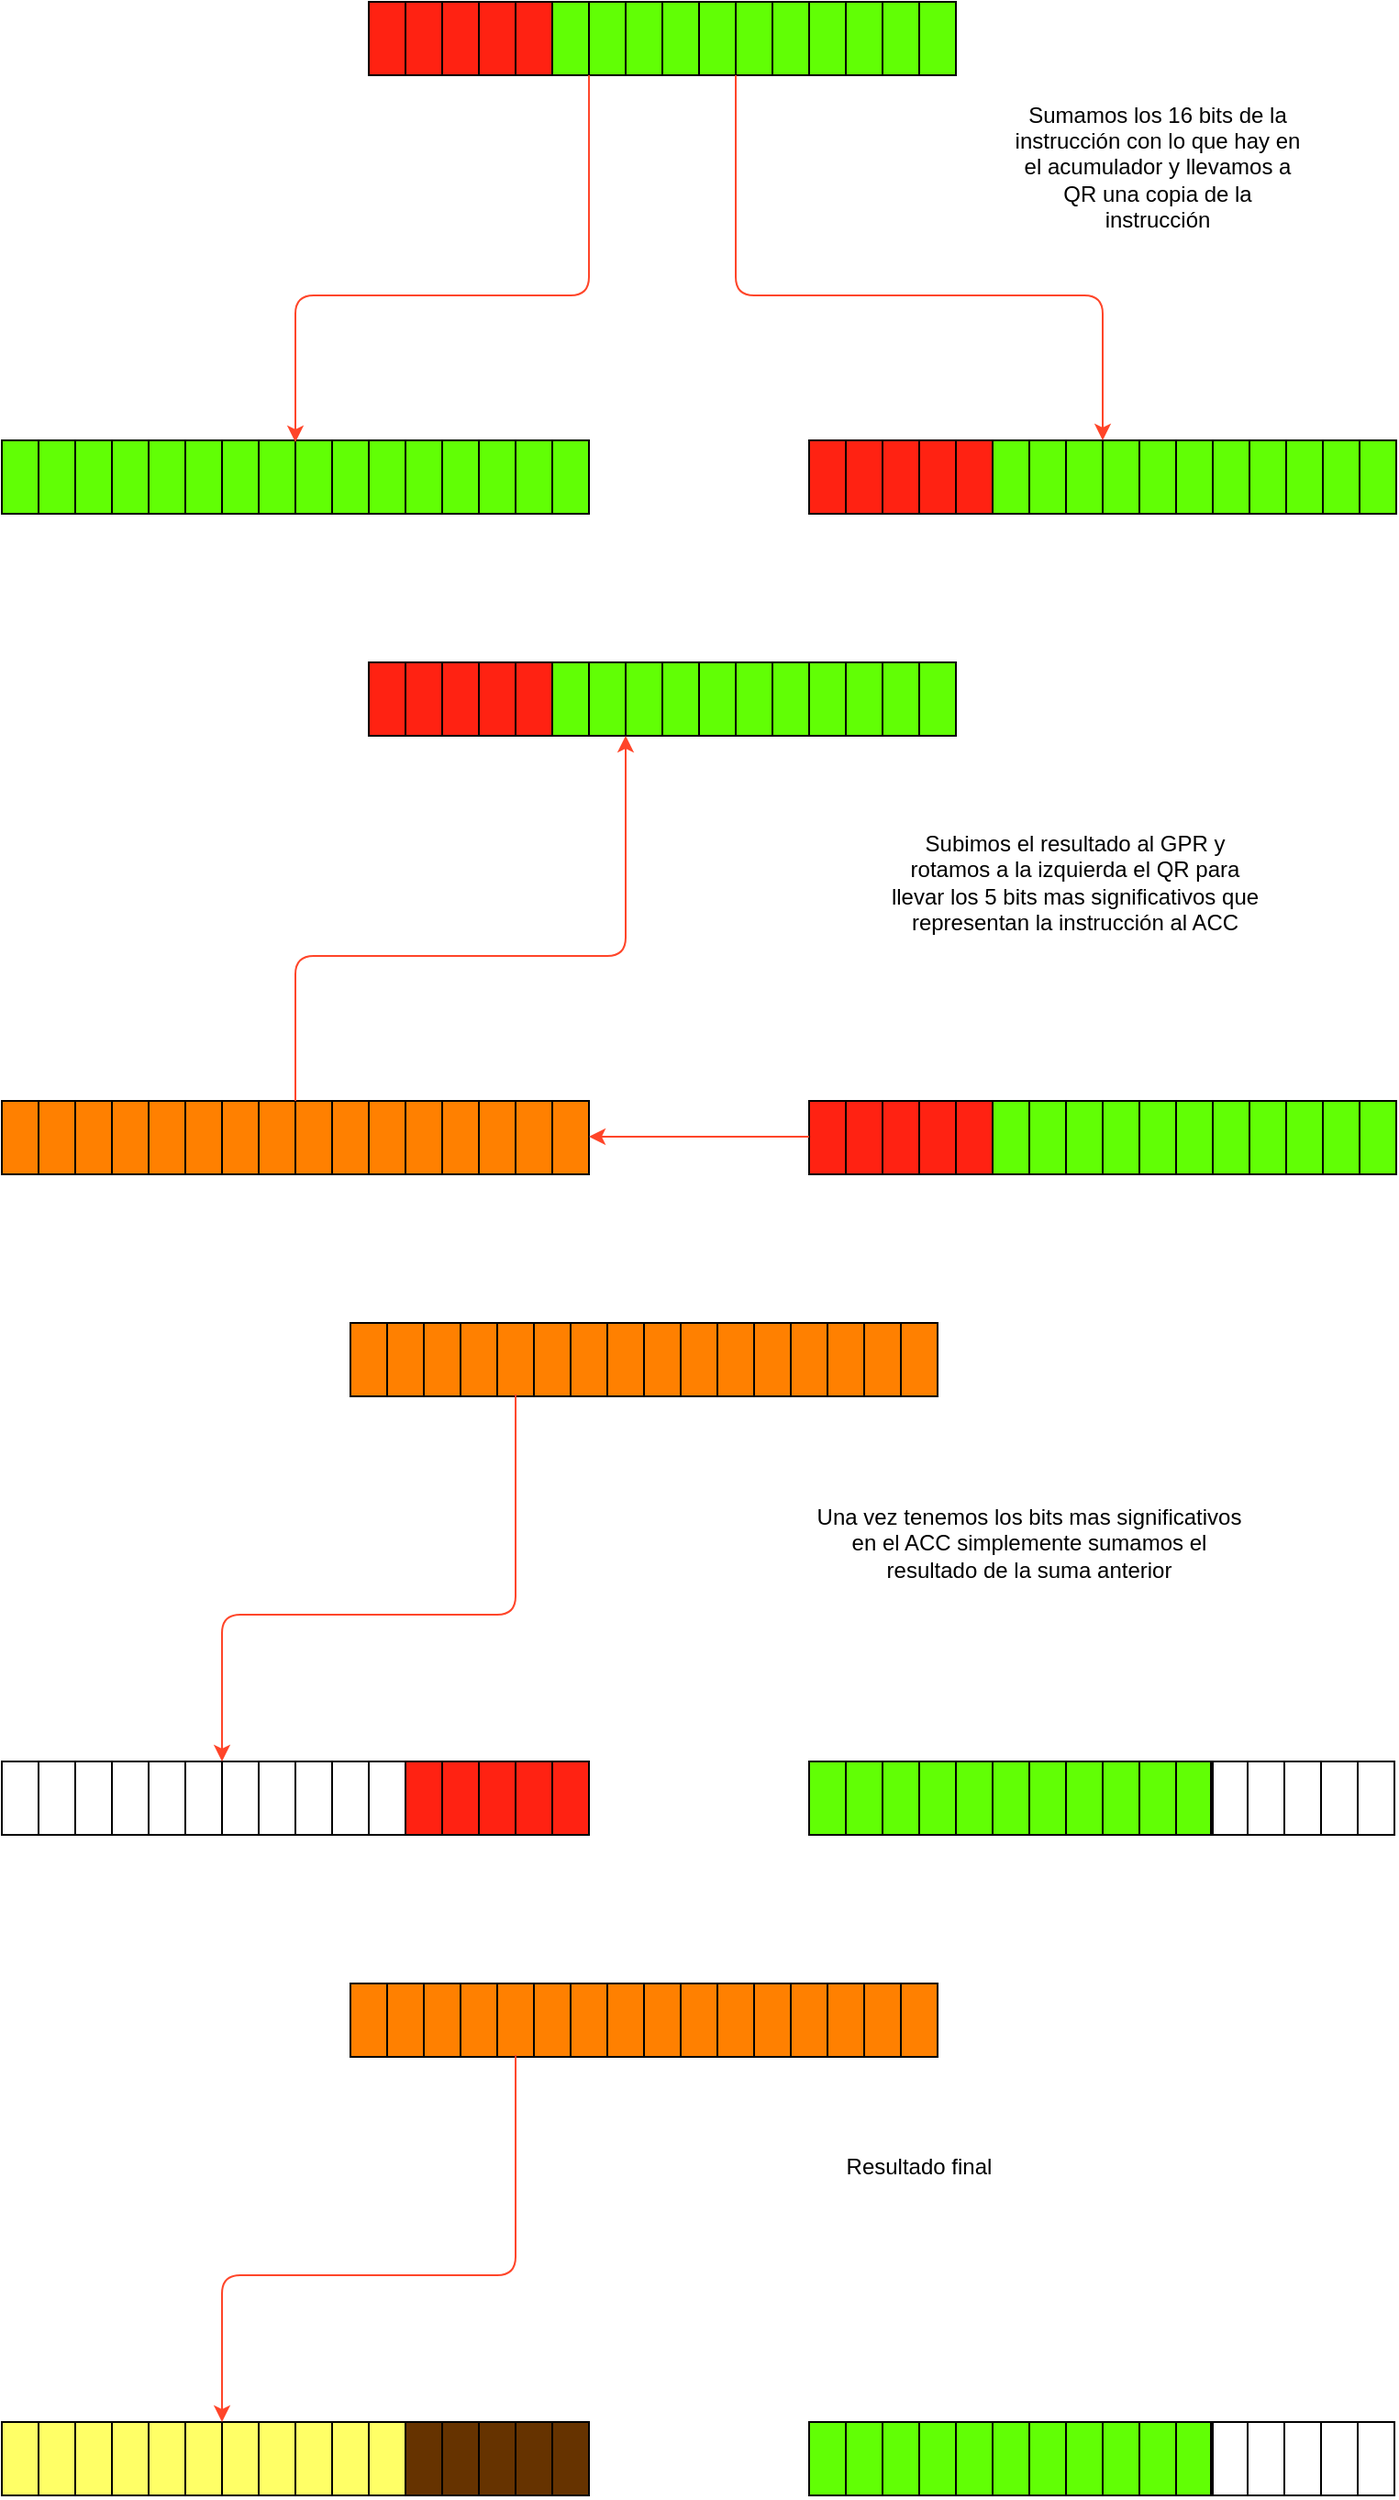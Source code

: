 <mxfile version="13.8.2" type="github">
  <diagram id="po3OlhBAMP63pEp16HJ7" name="Page-1">
    <mxGraphModel dx="1102" dy="450" grid="1" gridSize="10" guides="1" tooltips="1" connect="1" arrows="1" fold="1" page="1" pageScale="1" pageWidth="827" pageHeight="1169" math="0" shadow="0">
      <root>
        <mxCell id="0" />
        <mxCell id="1" parent="0" />
        <mxCell id="6vAwja2DdDHT2TAZFSRR-30" value="" style="rounded=0;whiteSpace=wrap;html=1;fillColor=#61FF05;" vertex="1" parent="1">
          <mxGeometry x="340" y="40" width="220" height="40" as="geometry" />
        </mxCell>
        <mxCell id="6vAwja2DdDHT2TAZFSRR-25" value="" style="rounded=0;whiteSpace=wrap;html=1;fillColor=#FF2212;" vertex="1" parent="1">
          <mxGeometry x="240" y="40" width="100" height="40" as="geometry" />
        </mxCell>
        <mxCell id="6vAwja2DdDHT2TAZFSRR-2" value="" style="endArrow=none;html=1;fillColor=#FF2212;" edge="1" parent="1" source="6vAwja2DdDHT2TAZFSRR-25">
          <mxGeometry width="50" height="50" relative="1" as="geometry">
            <mxPoint x="300" y="80" as="sourcePoint" />
            <mxPoint x="300" y="40" as="targetPoint" />
          </mxGeometry>
        </mxCell>
        <mxCell id="6vAwja2DdDHT2TAZFSRR-4" value="" style="endArrow=none;html=1;fillColor=#FF2212;" edge="1" parent="1">
          <mxGeometry width="50" height="50" relative="1" as="geometry">
            <mxPoint x="260" y="80" as="sourcePoint" />
            <mxPoint x="260" y="40" as="targetPoint" />
          </mxGeometry>
        </mxCell>
        <mxCell id="6vAwja2DdDHT2TAZFSRR-6" value="" style="endArrow=none;html=1;fillColor=#03FF3D;" edge="1" parent="1">
          <mxGeometry width="50" height="50" relative="1" as="geometry">
            <mxPoint x="520" y="80" as="sourcePoint" />
            <mxPoint x="520" y="40" as="targetPoint" />
          </mxGeometry>
        </mxCell>
        <mxCell id="6vAwja2DdDHT2TAZFSRR-7" value="" style="endArrow=none;html=1;fillColor=#03FF3D;" edge="1" parent="1">
          <mxGeometry width="50" height="50" relative="1" as="geometry">
            <mxPoint x="540" y="80" as="sourcePoint" />
            <mxPoint x="540" y="40" as="targetPoint" />
            <Array as="points">
              <mxPoint x="540" y="60" />
            </Array>
          </mxGeometry>
        </mxCell>
        <mxCell id="6vAwja2DdDHT2TAZFSRR-8" value="" style="endArrow=none;html=1;fillColor=#FF2212;" edge="1" parent="1">
          <mxGeometry width="50" height="50" relative="1" as="geometry">
            <mxPoint x="280" y="80" as="sourcePoint" />
            <mxPoint x="280" y="40" as="targetPoint" />
          </mxGeometry>
        </mxCell>
        <mxCell id="6vAwja2DdDHT2TAZFSRR-9" value="" style="endArrow=none;html=1;fillColor=#03FF3D;" edge="1" parent="1" source="6vAwja2DdDHT2TAZFSRR-30">
          <mxGeometry width="50" height="50" relative="1" as="geometry">
            <mxPoint x="400" y="80" as="sourcePoint" />
            <mxPoint x="400" y="40" as="targetPoint" />
          </mxGeometry>
        </mxCell>
        <mxCell id="6vAwja2DdDHT2TAZFSRR-10" value="" style="endArrow=none;html=1;fillColor=#03FF3D;" edge="1" parent="1">
          <mxGeometry width="50" height="50" relative="1" as="geometry">
            <mxPoint x="440" y="80" as="sourcePoint" />
            <mxPoint x="440" y="40" as="targetPoint" />
          </mxGeometry>
        </mxCell>
        <mxCell id="6vAwja2DdDHT2TAZFSRR-11" value="" style="endArrow=none;html=1;fillColor=#03FF3D;" edge="1" parent="1">
          <mxGeometry width="50" height="50" relative="1" as="geometry">
            <mxPoint x="480" y="80" as="sourcePoint" />
            <mxPoint x="480" y="40" as="targetPoint" />
          </mxGeometry>
        </mxCell>
        <mxCell id="6vAwja2DdDHT2TAZFSRR-13" value="" style="endArrow=none;html=1;fillColor=#FF2212;" edge="1" parent="1">
          <mxGeometry width="50" height="50" relative="1" as="geometry">
            <mxPoint x="300" y="80" as="sourcePoint" />
            <mxPoint x="300" y="40" as="targetPoint" />
          </mxGeometry>
        </mxCell>
        <mxCell id="6vAwja2DdDHT2TAZFSRR-14" value="" style="endArrow=none;html=1;fillColor=#03FF3D;" edge="1" parent="1">
          <mxGeometry width="50" height="50" relative="1" as="geometry">
            <mxPoint x="360" y="80" as="sourcePoint" />
            <mxPoint x="360" y="40" as="targetPoint" />
          </mxGeometry>
        </mxCell>
        <mxCell id="6vAwja2DdDHT2TAZFSRR-16" value="" style="endArrow=none;html=1;fillColor=#03FF3D;" edge="1" parent="1">
          <mxGeometry width="50" height="50" relative="1" as="geometry">
            <mxPoint x="420" y="80" as="sourcePoint" />
            <mxPoint x="420" y="40" as="targetPoint" />
          </mxGeometry>
        </mxCell>
        <mxCell id="6vAwja2DdDHT2TAZFSRR-19" value="" style="endArrow=none;html=1;fillColor=#03FF3D;" edge="1" parent="1">
          <mxGeometry width="50" height="50" relative="1" as="geometry">
            <mxPoint x="420" y="40" as="sourcePoint" />
            <mxPoint x="420" y="40" as="targetPoint" />
          </mxGeometry>
        </mxCell>
        <mxCell id="6vAwja2DdDHT2TAZFSRR-20" value="" style="endArrow=none;html=1;fillColor=#03FF3D;" edge="1" parent="1">
          <mxGeometry width="50" height="50" relative="1" as="geometry">
            <mxPoint x="460" y="80" as="sourcePoint" />
            <mxPoint x="460" y="40" as="targetPoint" />
          </mxGeometry>
        </mxCell>
        <mxCell id="6vAwja2DdDHT2TAZFSRR-21" value="" style="endArrow=none;html=1;fillColor=#03FF3D;" edge="1" parent="1">
          <mxGeometry width="50" height="50" relative="1" as="geometry">
            <mxPoint x="500" y="80" as="sourcePoint" />
            <mxPoint x="500" y="40" as="targetPoint" />
          </mxGeometry>
        </mxCell>
        <mxCell id="6vAwja2DdDHT2TAZFSRR-22" value="" style="endArrow=none;html=1;fillColor=#FF2212;" edge="1" parent="1">
          <mxGeometry width="50" height="50" relative="1" as="geometry">
            <mxPoint x="340" y="80" as="sourcePoint" />
            <mxPoint x="340" y="40" as="targetPoint" />
          </mxGeometry>
        </mxCell>
        <mxCell id="6vAwja2DdDHT2TAZFSRR-23" value="" style="endArrow=none;html=1;fillColor=#03FF3D;" edge="1" parent="1">
          <mxGeometry width="50" height="50" relative="1" as="geometry">
            <mxPoint x="380" y="80" as="sourcePoint" />
            <mxPoint x="380" y="40" as="targetPoint" />
          </mxGeometry>
        </mxCell>
        <mxCell id="6vAwja2DdDHT2TAZFSRR-24" value="" style="endArrow=none;html=1;fillColor=#03FF3D;" edge="1" parent="1">
          <mxGeometry width="50" height="50" relative="1" as="geometry">
            <mxPoint x="650" y="309" as="sourcePoint" />
            <mxPoint x="650" y="309" as="targetPoint" />
          </mxGeometry>
        </mxCell>
        <mxCell id="6vAwja2DdDHT2TAZFSRR-28" value="" style="endArrow=none;html=1;fillColor=#FF2212;" edge="1" parent="1">
          <mxGeometry width="50" height="50" relative="1" as="geometry">
            <mxPoint x="530" y="309" as="sourcePoint" />
            <mxPoint x="530" y="309" as="targetPoint" />
          </mxGeometry>
        </mxCell>
        <mxCell id="6vAwja2DdDHT2TAZFSRR-29" value="" style="endArrow=none;html=1;fillColor=#FF2212;" edge="1" parent="1">
          <mxGeometry width="50" height="50" relative="1" as="geometry">
            <mxPoint x="320" y="80" as="sourcePoint" />
            <mxPoint x="320" y="40" as="targetPoint" />
          </mxGeometry>
        </mxCell>
        <mxCell id="6vAwja2DdDHT2TAZFSRR-31" value="" style="endArrow=none;html=1;fillColor=#03FF3D;" edge="1" parent="1">
          <mxGeometry width="50" height="50" relative="1" as="geometry">
            <mxPoint x="630" y="309" as="sourcePoint" />
            <mxPoint x="630" y="309" as="targetPoint" />
          </mxGeometry>
        </mxCell>
        <mxCell id="6vAwja2DdDHT2TAZFSRR-32" value="" style="endArrow=none;html=1;fillColor=#03FF3D;" edge="1" parent="1">
          <mxGeometry width="50" height="50" relative="1" as="geometry">
            <mxPoint x="400" y="80" as="sourcePoint" />
            <mxPoint x="400" y="40" as="targetPoint" />
          </mxGeometry>
        </mxCell>
        <mxCell id="6vAwja2DdDHT2TAZFSRR-34" value="" style="rounded=0;whiteSpace=wrap;html=1;fillColor=#61FF05;" vertex="1" parent="1">
          <mxGeometry x="140" y="279" width="220" height="40" as="geometry" />
        </mxCell>
        <mxCell id="6vAwja2DdDHT2TAZFSRR-35" value="" style="rounded=0;whiteSpace=wrap;html=1;fillColor=#61FF05;" vertex="1" parent="1">
          <mxGeometry x="40" y="279" width="100" height="40" as="geometry" />
        </mxCell>
        <mxCell id="6vAwja2DdDHT2TAZFSRR-36" value="" style="endArrow=none;html=1;fillColor=#61FF05;" edge="1" parent="1" source="6vAwja2DdDHT2TAZFSRR-35">
          <mxGeometry width="50" height="50" relative="1" as="geometry">
            <mxPoint x="100" y="319" as="sourcePoint" />
            <mxPoint x="100" y="279" as="targetPoint" />
          </mxGeometry>
        </mxCell>
        <mxCell id="6vAwja2DdDHT2TAZFSRR-37" value="" style="endArrow=none;html=1;fillColor=#61FF05;" edge="1" parent="1">
          <mxGeometry width="50" height="50" relative="1" as="geometry">
            <mxPoint x="60" y="319" as="sourcePoint" />
            <mxPoint x="60" y="279" as="targetPoint" />
          </mxGeometry>
        </mxCell>
        <mxCell id="6vAwja2DdDHT2TAZFSRR-38" value="" style="endArrow=none;html=1;fillColor=#61FF05;" edge="1" parent="1">
          <mxGeometry width="50" height="50" relative="1" as="geometry">
            <mxPoint x="320" y="319" as="sourcePoint" />
            <mxPoint x="320" y="279" as="targetPoint" />
          </mxGeometry>
        </mxCell>
        <mxCell id="6vAwja2DdDHT2TAZFSRR-39" value="" style="endArrow=none;html=1;fillColor=#61FF05;" edge="1" parent="1">
          <mxGeometry width="50" height="50" relative="1" as="geometry">
            <mxPoint x="340" y="319" as="sourcePoint" />
            <mxPoint x="340" y="279" as="targetPoint" />
            <Array as="points">
              <mxPoint x="340" y="299" />
            </Array>
          </mxGeometry>
        </mxCell>
        <mxCell id="6vAwja2DdDHT2TAZFSRR-40" value="" style="endArrow=none;html=1;fillColor=#61FF05;" edge="1" parent="1">
          <mxGeometry width="50" height="50" relative="1" as="geometry">
            <mxPoint x="80" y="319" as="sourcePoint" />
            <mxPoint x="80" y="279" as="targetPoint" />
          </mxGeometry>
        </mxCell>
        <mxCell id="6vAwja2DdDHT2TAZFSRR-41" value="" style="endArrow=none;html=1;fillColor=#61FF05;" edge="1" parent="1" source="6vAwja2DdDHT2TAZFSRR-34">
          <mxGeometry width="50" height="50" relative="1" as="geometry">
            <mxPoint x="200" y="319" as="sourcePoint" />
            <mxPoint x="200" y="279" as="targetPoint" />
          </mxGeometry>
        </mxCell>
        <mxCell id="6vAwja2DdDHT2TAZFSRR-42" value="" style="endArrow=none;html=1;fillColor=#61FF05;" edge="1" parent="1">
          <mxGeometry width="50" height="50" relative="1" as="geometry">
            <mxPoint x="240" y="319" as="sourcePoint" />
            <mxPoint x="240" y="279" as="targetPoint" />
          </mxGeometry>
        </mxCell>
        <mxCell id="6vAwja2DdDHT2TAZFSRR-43" value="" style="endArrow=none;html=1;fillColor=#61FF05;" edge="1" parent="1">
          <mxGeometry width="50" height="50" relative="1" as="geometry">
            <mxPoint x="280" y="319" as="sourcePoint" />
            <mxPoint x="280" y="279" as="targetPoint" />
          </mxGeometry>
        </mxCell>
        <mxCell id="6vAwja2DdDHT2TAZFSRR-44" value="" style="endArrow=none;html=1;fillColor=#61FF05;" edge="1" parent="1">
          <mxGeometry width="50" height="50" relative="1" as="geometry">
            <mxPoint x="100" y="319" as="sourcePoint" />
            <mxPoint x="100" y="279" as="targetPoint" />
          </mxGeometry>
        </mxCell>
        <mxCell id="6vAwja2DdDHT2TAZFSRR-45" value="" style="endArrow=none;html=1;fillColor=#61FF05;" edge="1" parent="1">
          <mxGeometry width="50" height="50" relative="1" as="geometry">
            <mxPoint x="160" y="319" as="sourcePoint" />
            <mxPoint x="160" y="279" as="targetPoint" />
          </mxGeometry>
        </mxCell>
        <mxCell id="6vAwja2DdDHT2TAZFSRR-46" value="" style="endArrow=none;html=1;fillColor=#61FF05;" edge="1" parent="1">
          <mxGeometry width="50" height="50" relative="1" as="geometry">
            <mxPoint x="220" y="319" as="sourcePoint" />
            <mxPoint x="220" y="279" as="targetPoint" />
          </mxGeometry>
        </mxCell>
        <mxCell id="6vAwja2DdDHT2TAZFSRR-47" value="" style="endArrow=none;html=1;fillColor=#61FF05;" edge="1" parent="1">
          <mxGeometry width="50" height="50" relative="1" as="geometry">
            <mxPoint x="220" y="279" as="sourcePoint" />
            <mxPoint x="220" y="279" as="targetPoint" />
          </mxGeometry>
        </mxCell>
        <mxCell id="6vAwja2DdDHT2TAZFSRR-48" value="" style="endArrow=none;html=1;fillColor=#61FF05;" edge="1" parent="1">
          <mxGeometry width="50" height="50" relative="1" as="geometry">
            <mxPoint x="260" y="319" as="sourcePoint" />
            <mxPoint x="260" y="279" as="targetPoint" />
          </mxGeometry>
        </mxCell>
        <mxCell id="6vAwja2DdDHT2TAZFSRR-49" value="" style="endArrow=none;html=1;fillColor=#61FF05;" edge="1" parent="1">
          <mxGeometry width="50" height="50" relative="1" as="geometry">
            <mxPoint x="300" y="319" as="sourcePoint" />
            <mxPoint x="300" y="279" as="targetPoint" />
          </mxGeometry>
        </mxCell>
        <mxCell id="6vAwja2DdDHT2TAZFSRR-50" value="" style="endArrow=none;html=1;fillColor=#61FF05;" edge="1" parent="1">
          <mxGeometry width="50" height="50" relative="1" as="geometry">
            <mxPoint x="140" y="319" as="sourcePoint" />
            <mxPoint x="140" y="279" as="targetPoint" />
          </mxGeometry>
        </mxCell>
        <mxCell id="6vAwja2DdDHT2TAZFSRR-51" value="" style="endArrow=none;html=1;fillColor=#61FF05;" edge="1" parent="1">
          <mxGeometry width="50" height="50" relative="1" as="geometry">
            <mxPoint x="180" y="319" as="sourcePoint" />
            <mxPoint x="180" y="279" as="targetPoint" />
          </mxGeometry>
        </mxCell>
        <mxCell id="6vAwja2DdDHT2TAZFSRR-52" value="" style="endArrow=none;html=1;fillColor=#61FF05;" edge="1" parent="1">
          <mxGeometry width="50" height="50" relative="1" as="geometry">
            <mxPoint x="220" y="319" as="sourcePoint" />
            <mxPoint x="220" y="319" as="targetPoint" />
          </mxGeometry>
        </mxCell>
        <mxCell id="6vAwja2DdDHT2TAZFSRR-53" value="" style="endArrow=none;html=1;fillColor=#61FF05;" edge="1" parent="1" target="6vAwja2DdDHT2TAZFSRR-35">
          <mxGeometry width="50" height="50" relative="1" as="geometry">
            <mxPoint x="100" y="319" as="sourcePoint" />
            <mxPoint x="100" y="279" as="targetPoint" />
          </mxGeometry>
        </mxCell>
        <mxCell id="6vAwja2DdDHT2TAZFSRR-54" value="" style="endArrow=none;html=1;fillColor=#61FF05;" edge="1" parent="1">
          <mxGeometry width="50" height="50" relative="1" as="geometry">
            <mxPoint x="120" y="319" as="sourcePoint" />
            <mxPoint x="120" y="279" as="targetPoint" />
          </mxGeometry>
        </mxCell>
        <mxCell id="6vAwja2DdDHT2TAZFSRR-55" value="" style="endArrow=none;html=1;fillColor=#61FF05;" edge="1" parent="1" target="6vAwja2DdDHT2TAZFSRR-34">
          <mxGeometry width="50" height="50" relative="1" as="geometry">
            <mxPoint x="200" y="319" as="sourcePoint" />
            <mxPoint x="200" y="279" as="targetPoint" />
          </mxGeometry>
        </mxCell>
        <mxCell id="6vAwja2DdDHT2TAZFSRR-56" value="" style="endArrow=none;html=1;fillColor=#61FF05;" edge="1" parent="1">
          <mxGeometry width="50" height="50" relative="1" as="geometry">
            <mxPoint x="200" y="319" as="sourcePoint" />
            <mxPoint x="200" y="279" as="targetPoint" />
          </mxGeometry>
        </mxCell>
        <mxCell id="6vAwja2DdDHT2TAZFSRR-58" value="" style="rounded=0;whiteSpace=wrap;html=1;fillColor=#61FF05;" vertex="1" parent="1">
          <mxGeometry x="580" y="279" width="220" height="40" as="geometry" />
        </mxCell>
        <mxCell id="6vAwja2DdDHT2TAZFSRR-59" value="" style="rounded=0;whiteSpace=wrap;html=1;fillColor=#FF2212;" vertex="1" parent="1">
          <mxGeometry x="480" y="279" width="100" height="40" as="geometry" />
        </mxCell>
        <mxCell id="6vAwja2DdDHT2TAZFSRR-60" value="" style="endArrow=none;html=1;fillColor=#FF2212;" edge="1" parent="1" source="6vAwja2DdDHT2TAZFSRR-59">
          <mxGeometry width="50" height="50" relative="1" as="geometry">
            <mxPoint x="540" y="319" as="sourcePoint" />
            <mxPoint x="540" y="279" as="targetPoint" />
          </mxGeometry>
        </mxCell>
        <mxCell id="6vAwja2DdDHT2TAZFSRR-61" value="" style="endArrow=none;html=1;fillColor=#FF2212;" edge="1" parent="1">
          <mxGeometry width="50" height="50" relative="1" as="geometry">
            <mxPoint x="500" y="319" as="sourcePoint" />
            <mxPoint x="500" y="279" as="targetPoint" />
          </mxGeometry>
        </mxCell>
        <mxCell id="6vAwja2DdDHT2TAZFSRR-62" value="" style="endArrow=none;html=1;fillColor=#03FF3D;" edge="1" parent="1">
          <mxGeometry width="50" height="50" relative="1" as="geometry">
            <mxPoint x="760" y="319" as="sourcePoint" />
            <mxPoint x="760" y="279" as="targetPoint" />
          </mxGeometry>
        </mxCell>
        <mxCell id="6vAwja2DdDHT2TAZFSRR-63" value="" style="endArrow=none;html=1;fillColor=#03FF3D;" edge="1" parent="1">
          <mxGeometry width="50" height="50" relative="1" as="geometry">
            <mxPoint x="780" y="319" as="sourcePoint" />
            <mxPoint x="780" y="279" as="targetPoint" />
            <Array as="points">
              <mxPoint x="780" y="299" />
            </Array>
          </mxGeometry>
        </mxCell>
        <mxCell id="6vAwja2DdDHT2TAZFSRR-64" value="" style="endArrow=none;html=1;fillColor=#FF2212;" edge="1" parent="1">
          <mxGeometry width="50" height="50" relative="1" as="geometry">
            <mxPoint x="520" y="319" as="sourcePoint" />
            <mxPoint x="520" y="279" as="targetPoint" />
          </mxGeometry>
        </mxCell>
        <mxCell id="6vAwja2DdDHT2TAZFSRR-65" value="" style="endArrow=none;html=1;fillColor=#03FF3D;" edge="1" parent="1" source="6vAwja2DdDHT2TAZFSRR-58">
          <mxGeometry width="50" height="50" relative="1" as="geometry">
            <mxPoint x="640" y="319" as="sourcePoint" />
            <mxPoint x="640" y="279" as="targetPoint" />
          </mxGeometry>
        </mxCell>
        <mxCell id="6vAwja2DdDHT2TAZFSRR-66" value="" style="endArrow=none;html=1;fillColor=#03FF3D;" edge="1" parent="1">
          <mxGeometry width="50" height="50" relative="1" as="geometry">
            <mxPoint x="680" y="319" as="sourcePoint" />
            <mxPoint x="680" y="279" as="targetPoint" />
          </mxGeometry>
        </mxCell>
        <mxCell id="6vAwja2DdDHT2TAZFSRR-67" value="" style="endArrow=none;html=1;fillColor=#03FF3D;" edge="1" parent="1">
          <mxGeometry width="50" height="50" relative="1" as="geometry">
            <mxPoint x="720" y="319" as="sourcePoint" />
            <mxPoint x="720" y="279" as="targetPoint" />
          </mxGeometry>
        </mxCell>
        <mxCell id="6vAwja2DdDHT2TAZFSRR-68" value="" style="endArrow=none;html=1;fillColor=#FF2212;" edge="1" parent="1">
          <mxGeometry width="50" height="50" relative="1" as="geometry">
            <mxPoint x="540" y="319" as="sourcePoint" />
            <mxPoint x="540" y="279" as="targetPoint" />
          </mxGeometry>
        </mxCell>
        <mxCell id="6vAwja2DdDHT2TAZFSRR-69" value="" style="endArrow=none;html=1;fillColor=#03FF3D;" edge="1" parent="1">
          <mxGeometry width="50" height="50" relative="1" as="geometry">
            <mxPoint x="600" y="319" as="sourcePoint" />
            <mxPoint x="600" y="279" as="targetPoint" />
          </mxGeometry>
        </mxCell>
        <mxCell id="6vAwja2DdDHT2TAZFSRR-70" value="" style="endArrow=none;html=1;fillColor=#03FF3D;" edge="1" parent="1">
          <mxGeometry width="50" height="50" relative="1" as="geometry">
            <mxPoint x="660" y="319" as="sourcePoint" />
            <mxPoint x="660" y="279" as="targetPoint" />
          </mxGeometry>
        </mxCell>
        <mxCell id="6vAwja2DdDHT2TAZFSRR-71" value="" style="endArrow=none;html=1;fillColor=#03FF3D;" edge="1" parent="1">
          <mxGeometry width="50" height="50" relative="1" as="geometry">
            <mxPoint x="660" y="279" as="sourcePoint" />
            <mxPoint x="660" y="279" as="targetPoint" />
          </mxGeometry>
        </mxCell>
        <mxCell id="6vAwja2DdDHT2TAZFSRR-72" value="" style="endArrow=none;html=1;fillColor=#03FF3D;" edge="1" parent="1">
          <mxGeometry width="50" height="50" relative="1" as="geometry">
            <mxPoint x="700" y="319" as="sourcePoint" />
            <mxPoint x="700" y="279" as="targetPoint" />
          </mxGeometry>
        </mxCell>
        <mxCell id="6vAwja2DdDHT2TAZFSRR-73" value="" style="endArrow=none;html=1;fillColor=#03FF3D;" edge="1" parent="1">
          <mxGeometry width="50" height="50" relative="1" as="geometry">
            <mxPoint x="740" y="319" as="sourcePoint" />
            <mxPoint x="740" y="279" as="targetPoint" />
          </mxGeometry>
        </mxCell>
        <mxCell id="6vAwja2DdDHT2TAZFSRR-74" value="" style="endArrow=none;html=1;fillColor=#FF2212;" edge="1" parent="1">
          <mxGeometry width="50" height="50" relative="1" as="geometry">
            <mxPoint x="580" y="319" as="sourcePoint" />
            <mxPoint x="580" y="279" as="targetPoint" />
          </mxGeometry>
        </mxCell>
        <mxCell id="6vAwja2DdDHT2TAZFSRR-75" value="" style="endArrow=none;html=1;fillColor=#03FF3D;" edge="1" parent="1">
          <mxGeometry width="50" height="50" relative="1" as="geometry">
            <mxPoint x="620" y="319" as="sourcePoint" />
            <mxPoint x="620" y="279" as="targetPoint" />
          </mxGeometry>
        </mxCell>
        <mxCell id="6vAwja2DdDHT2TAZFSRR-76" value="" style="endArrow=none;html=1;fillColor=#03FF3D;" edge="1" parent="1">
          <mxGeometry width="50" height="50" relative="1" as="geometry">
            <mxPoint x="660" y="319" as="sourcePoint" />
            <mxPoint x="660" y="319" as="targetPoint" />
          </mxGeometry>
        </mxCell>
        <mxCell id="6vAwja2DdDHT2TAZFSRR-77" value="" style="endArrow=none;html=1;fillColor=#FF2212;" edge="1" parent="1" target="6vAwja2DdDHT2TAZFSRR-59">
          <mxGeometry width="50" height="50" relative="1" as="geometry">
            <mxPoint x="540" y="319" as="sourcePoint" />
            <mxPoint x="540" y="279" as="targetPoint" />
          </mxGeometry>
        </mxCell>
        <mxCell id="6vAwja2DdDHT2TAZFSRR-78" value="" style="endArrow=none;html=1;fillColor=#FF2212;" edge="1" parent="1">
          <mxGeometry width="50" height="50" relative="1" as="geometry">
            <mxPoint x="560" y="319" as="sourcePoint" />
            <mxPoint x="560" y="279" as="targetPoint" />
          </mxGeometry>
        </mxCell>
        <mxCell id="6vAwja2DdDHT2TAZFSRR-79" value="" style="endArrow=none;html=1;fillColor=#03FF3D;" edge="1" parent="1" target="6vAwja2DdDHT2TAZFSRR-58">
          <mxGeometry width="50" height="50" relative="1" as="geometry">
            <mxPoint x="640" y="319" as="sourcePoint" />
            <mxPoint x="640" y="279" as="targetPoint" />
          </mxGeometry>
        </mxCell>
        <mxCell id="6vAwja2DdDHT2TAZFSRR-80" value="" style="endArrow=none;html=1;fillColor=#03FF3D;" edge="1" parent="1">
          <mxGeometry width="50" height="50" relative="1" as="geometry">
            <mxPoint x="640" y="319" as="sourcePoint" />
            <mxPoint x="640" y="279" as="targetPoint" />
          </mxGeometry>
        </mxCell>
        <mxCell id="6vAwja2DdDHT2TAZFSRR-82" value="" style="endArrow=classic;html=1;strokeColor=#FF4529;fillColor=#61FF05;" edge="1" parent="1">
          <mxGeometry width="50" height="50" relative="1" as="geometry">
            <mxPoint x="440" y="80" as="sourcePoint" />
            <mxPoint x="640" y="279" as="targetPoint" />
            <Array as="points">
              <mxPoint x="440" y="200" />
              <mxPoint x="640" y="200" />
            </Array>
          </mxGeometry>
        </mxCell>
        <mxCell id="6vAwja2DdDHT2TAZFSRR-153" value="" style="rounded=0;whiteSpace=wrap;html=1;fillColor=#61FF05;" vertex="1" parent="1">
          <mxGeometry x="340" y="400" width="220" height="40" as="geometry" />
        </mxCell>
        <mxCell id="6vAwja2DdDHT2TAZFSRR-154" value="" style="rounded=0;whiteSpace=wrap;html=1;fillColor=#FF2212;" vertex="1" parent="1">
          <mxGeometry x="240" y="400" width="100" height="40" as="geometry" />
        </mxCell>
        <mxCell id="6vAwja2DdDHT2TAZFSRR-155" value="" style="endArrow=none;html=1;fillColor=#FF2212;" edge="1" parent="1" source="6vAwja2DdDHT2TAZFSRR-154">
          <mxGeometry width="50" height="50" relative="1" as="geometry">
            <mxPoint x="300" y="440" as="sourcePoint" />
            <mxPoint x="300" y="400" as="targetPoint" />
          </mxGeometry>
        </mxCell>
        <mxCell id="6vAwja2DdDHT2TAZFSRR-156" value="" style="endArrow=none;html=1;fillColor=#FF2212;" edge="1" parent="1">
          <mxGeometry width="50" height="50" relative="1" as="geometry">
            <mxPoint x="260" y="440" as="sourcePoint" />
            <mxPoint x="260" y="400" as="targetPoint" />
          </mxGeometry>
        </mxCell>
        <mxCell id="6vAwja2DdDHT2TAZFSRR-157" value="" style="endArrow=none;html=1;fillColor=#03FF3D;" edge="1" parent="1">
          <mxGeometry width="50" height="50" relative="1" as="geometry">
            <mxPoint x="520" y="440" as="sourcePoint" />
            <mxPoint x="520" y="400" as="targetPoint" />
          </mxGeometry>
        </mxCell>
        <mxCell id="6vAwja2DdDHT2TAZFSRR-158" value="" style="endArrow=none;html=1;fillColor=#03FF3D;" edge="1" parent="1">
          <mxGeometry width="50" height="50" relative="1" as="geometry">
            <mxPoint x="540" y="440" as="sourcePoint" />
            <mxPoint x="540" y="400" as="targetPoint" />
            <Array as="points">
              <mxPoint x="540" y="420" />
            </Array>
          </mxGeometry>
        </mxCell>
        <mxCell id="6vAwja2DdDHT2TAZFSRR-159" value="" style="endArrow=none;html=1;fillColor=#FF2212;" edge="1" parent="1">
          <mxGeometry width="50" height="50" relative="1" as="geometry">
            <mxPoint x="280" y="440" as="sourcePoint" />
            <mxPoint x="280" y="400" as="targetPoint" />
          </mxGeometry>
        </mxCell>
        <mxCell id="6vAwja2DdDHT2TAZFSRR-160" value="" style="endArrow=none;html=1;fillColor=#03FF3D;" edge="1" parent="1" source="6vAwja2DdDHT2TAZFSRR-153">
          <mxGeometry width="50" height="50" relative="1" as="geometry">
            <mxPoint x="400" y="440" as="sourcePoint" />
            <mxPoint x="400" y="400" as="targetPoint" />
          </mxGeometry>
        </mxCell>
        <mxCell id="6vAwja2DdDHT2TAZFSRR-161" value="" style="endArrow=none;html=1;fillColor=#03FF3D;" edge="1" parent="1">
          <mxGeometry width="50" height="50" relative="1" as="geometry">
            <mxPoint x="440" y="440" as="sourcePoint" />
            <mxPoint x="440" y="400" as="targetPoint" />
          </mxGeometry>
        </mxCell>
        <mxCell id="6vAwja2DdDHT2TAZFSRR-162" value="" style="endArrow=none;html=1;fillColor=#03FF3D;" edge="1" parent="1">
          <mxGeometry width="50" height="50" relative="1" as="geometry">
            <mxPoint x="480" y="440" as="sourcePoint" />
            <mxPoint x="480" y="400" as="targetPoint" />
          </mxGeometry>
        </mxCell>
        <mxCell id="6vAwja2DdDHT2TAZFSRR-163" value="" style="endArrow=none;html=1;fillColor=#FF2212;" edge="1" parent="1">
          <mxGeometry width="50" height="50" relative="1" as="geometry">
            <mxPoint x="300" y="440" as="sourcePoint" />
            <mxPoint x="300" y="400" as="targetPoint" />
          </mxGeometry>
        </mxCell>
        <mxCell id="6vAwja2DdDHT2TAZFSRR-164" value="" style="endArrow=none;html=1;fillColor=#03FF3D;" edge="1" parent="1">
          <mxGeometry width="50" height="50" relative="1" as="geometry">
            <mxPoint x="360" y="440" as="sourcePoint" />
            <mxPoint x="360" y="400" as="targetPoint" />
          </mxGeometry>
        </mxCell>
        <mxCell id="6vAwja2DdDHT2TAZFSRR-165" value="" style="endArrow=none;html=1;fillColor=#03FF3D;" edge="1" parent="1">
          <mxGeometry width="50" height="50" relative="1" as="geometry">
            <mxPoint x="420" y="440" as="sourcePoint" />
            <mxPoint x="420" y="400" as="targetPoint" />
          </mxGeometry>
        </mxCell>
        <mxCell id="6vAwja2DdDHT2TAZFSRR-166" value="" style="endArrow=none;html=1;fillColor=#03FF3D;" edge="1" parent="1">
          <mxGeometry width="50" height="50" relative="1" as="geometry">
            <mxPoint x="420" y="400" as="sourcePoint" />
            <mxPoint x="420" y="400" as="targetPoint" />
          </mxGeometry>
        </mxCell>
        <mxCell id="6vAwja2DdDHT2TAZFSRR-167" value="" style="endArrow=none;html=1;fillColor=#03FF3D;" edge="1" parent="1">
          <mxGeometry width="50" height="50" relative="1" as="geometry">
            <mxPoint x="460" y="440" as="sourcePoint" />
            <mxPoint x="460" y="400" as="targetPoint" />
          </mxGeometry>
        </mxCell>
        <mxCell id="6vAwja2DdDHT2TAZFSRR-168" value="" style="endArrow=none;html=1;fillColor=#03FF3D;" edge="1" parent="1">
          <mxGeometry width="50" height="50" relative="1" as="geometry">
            <mxPoint x="500" y="440" as="sourcePoint" />
            <mxPoint x="500" y="400" as="targetPoint" />
          </mxGeometry>
        </mxCell>
        <mxCell id="6vAwja2DdDHT2TAZFSRR-169" value="" style="endArrow=none;html=1;fillColor=#FF2212;" edge="1" parent="1">
          <mxGeometry width="50" height="50" relative="1" as="geometry">
            <mxPoint x="340" y="440" as="sourcePoint" />
            <mxPoint x="340" y="400" as="targetPoint" />
          </mxGeometry>
        </mxCell>
        <mxCell id="6vAwja2DdDHT2TAZFSRR-170" value="" style="endArrow=none;html=1;fillColor=#03FF3D;" edge="1" parent="1">
          <mxGeometry width="50" height="50" relative="1" as="geometry">
            <mxPoint x="380" y="440" as="sourcePoint" />
            <mxPoint x="380" y="400" as="targetPoint" />
          </mxGeometry>
        </mxCell>
        <mxCell id="6vAwja2DdDHT2TAZFSRR-171" value="" style="endArrow=none;html=1;fillColor=#03FF3D;" edge="1" parent="1">
          <mxGeometry width="50" height="50" relative="1" as="geometry">
            <mxPoint x="650" y="669" as="sourcePoint" />
            <mxPoint x="650" y="669" as="targetPoint" />
          </mxGeometry>
        </mxCell>
        <mxCell id="6vAwja2DdDHT2TAZFSRR-172" value="" style="endArrow=none;html=1;fillColor=#FF2212;" edge="1" parent="1">
          <mxGeometry width="50" height="50" relative="1" as="geometry">
            <mxPoint x="530" y="669" as="sourcePoint" />
            <mxPoint x="530" y="669" as="targetPoint" />
          </mxGeometry>
        </mxCell>
        <mxCell id="6vAwja2DdDHT2TAZFSRR-173" value="" style="endArrow=none;html=1;fillColor=#FF2212;" edge="1" parent="1">
          <mxGeometry width="50" height="50" relative="1" as="geometry">
            <mxPoint x="320" y="440" as="sourcePoint" />
            <mxPoint x="320" y="400" as="targetPoint" />
          </mxGeometry>
        </mxCell>
        <mxCell id="6vAwja2DdDHT2TAZFSRR-174" value="" style="endArrow=none;html=1;fillColor=#03FF3D;" edge="1" parent="1">
          <mxGeometry width="50" height="50" relative="1" as="geometry">
            <mxPoint x="630" y="669" as="sourcePoint" />
            <mxPoint x="630" y="669" as="targetPoint" />
          </mxGeometry>
        </mxCell>
        <mxCell id="6vAwja2DdDHT2TAZFSRR-175" value="" style="endArrow=none;html=1;fillColor=#03FF3D;" edge="1" parent="1">
          <mxGeometry width="50" height="50" relative="1" as="geometry">
            <mxPoint x="400" y="440" as="sourcePoint" />
            <mxPoint x="400" y="400" as="targetPoint" />
          </mxGeometry>
        </mxCell>
        <mxCell id="6vAwja2DdDHT2TAZFSRR-176" value="" style="rounded=0;whiteSpace=wrap;html=1;fillColor=#FF8000;" vertex="1" parent="1">
          <mxGeometry x="140" y="639" width="220" height="40" as="geometry" />
        </mxCell>
        <mxCell id="6vAwja2DdDHT2TAZFSRR-177" value="" style="rounded=0;whiteSpace=wrap;html=1;fillColor=#FF8000;" vertex="1" parent="1">
          <mxGeometry x="40" y="639" width="100" height="40" as="geometry" />
        </mxCell>
        <mxCell id="6vAwja2DdDHT2TAZFSRR-178" value="" style="endArrow=none;html=1;fillColor=#FF8000;" edge="1" parent="1" source="6vAwja2DdDHT2TAZFSRR-177">
          <mxGeometry width="50" height="50" relative="1" as="geometry">
            <mxPoint x="100" y="679" as="sourcePoint" />
            <mxPoint x="100" y="639" as="targetPoint" />
          </mxGeometry>
        </mxCell>
        <mxCell id="6vAwja2DdDHT2TAZFSRR-179" value="" style="endArrow=none;html=1;fillColor=#FF8000;" edge="1" parent="1">
          <mxGeometry width="50" height="50" relative="1" as="geometry">
            <mxPoint x="60" y="679" as="sourcePoint" />
            <mxPoint x="60" y="639" as="targetPoint" />
          </mxGeometry>
        </mxCell>
        <mxCell id="6vAwja2DdDHT2TAZFSRR-180" value="" style="endArrow=none;html=1;fillColor=#FF8000;" edge="1" parent="1">
          <mxGeometry width="50" height="50" relative="1" as="geometry">
            <mxPoint x="320" y="679" as="sourcePoint" />
            <mxPoint x="320" y="639" as="targetPoint" />
          </mxGeometry>
        </mxCell>
        <mxCell id="6vAwja2DdDHT2TAZFSRR-181" value="" style="endArrow=none;html=1;fillColor=#FF8000;" edge="1" parent="1">
          <mxGeometry width="50" height="50" relative="1" as="geometry">
            <mxPoint x="340" y="679" as="sourcePoint" />
            <mxPoint x="340" y="639" as="targetPoint" />
            <Array as="points">
              <mxPoint x="340" y="659" />
            </Array>
          </mxGeometry>
        </mxCell>
        <mxCell id="6vAwja2DdDHT2TAZFSRR-182" value="" style="endArrow=none;html=1;fillColor=#FF8000;" edge="1" parent="1">
          <mxGeometry width="50" height="50" relative="1" as="geometry">
            <mxPoint x="80" y="679" as="sourcePoint" />
            <mxPoint x="80" y="639" as="targetPoint" />
          </mxGeometry>
        </mxCell>
        <mxCell id="6vAwja2DdDHT2TAZFSRR-183" value="" style="endArrow=none;html=1;fillColor=#FF8000;" edge="1" parent="1" source="6vAwja2DdDHT2TAZFSRR-176">
          <mxGeometry width="50" height="50" relative="1" as="geometry">
            <mxPoint x="200" y="679" as="sourcePoint" />
            <mxPoint x="200" y="639" as="targetPoint" />
          </mxGeometry>
        </mxCell>
        <mxCell id="6vAwja2DdDHT2TAZFSRR-184" value="" style="endArrow=none;html=1;fillColor=#FF8000;" edge="1" parent="1">
          <mxGeometry width="50" height="50" relative="1" as="geometry">
            <mxPoint x="240" y="679" as="sourcePoint" />
            <mxPoint x="240" y="639" as="targetPoint" />
          </mxGeometry>
        </mxCell>
        <mxCell id="6vAwja2DdDHT2TAZFSRR-185" value="" style="endArrow=none;html=1;fillColor=#FF8000;" edge="1" parent="1">
          <mxGeometry width="50" height="50" relative="1" as="geometry">
            <mxPoint x="280" y="679" as="sourcePoint" />
            <mxPoint x="280" y="639" as="targetPoint" />
          </mxGeometry>
        </mxCell>
        <mxCell id="6vAwja2DdDHT2TAZFSRR-186" value="" style="endArrow=none;html=1;fillColor=#FF8000;" edge="1" parent="1">
          <mxGeometry width="50" height="50" relative="1" as="geometry">
            <mxPoint x="100" y="679" as="sourcePoint" />
            <mxPoint x="100" y="639" as="targetPoint" />
          </mxGeometry>
        </mxCell>
        <mxCell id="6vAwja2DdDHT2TAZFSRR-187" value="" style="endArrow=none;html=1;fillColor=#FF8000;" edge="1" parent="1">
          <mxGeometry width="50" height="50" relative="1" as="geometry">
            <mxPoint x="160" y="679" as="sourcePoint" />
            <mxPoint x="160" y="639" as="targetPoint" />
          </mxGeometry>
        </mxCell>
        <mxCell id="6vAwja2DdDHT2TAZFSRR-188" value="" style="endArrow=none;html=1;fillColor=#FF8000;" edge="1" parent="1">
          <mxGeometry width="50" height="50" relative="1" as="geometry">
            <mxPoint x="220" y="679" as="sourcePoint" />
            <mxPoint x="220" y="639" as="targetPoint" />
          </mxGeometry>
        </mxCell>
        <mxCell id="6vAwja2DdDHT2TAZFSRR-189" value="" style="endArrow=none;html=1;fillColor=#FF8000;" edge="1" parent="1">
          <mxGeometry width="50" height="50" relative="1" as="geometry">
            <mxPoint x="220" y="639" as="sourcePoint" />
            <mxPoint x="220" y="639" as="targetPoint" />
          </mxGeometry>
        </mxCell>
        <mxCell id="6vAwja2DdDHT2TAZFSRR-190" value="" style="endArrow=none;html=1;fillColor=#FF8000;" edge="1" parent="1">
          <mxGeometry width="50" height="50" relative="1" as="geometry">
            <mxPoint x="260" y="679" as="sourcePoint" />
            <mxPoint x="260" y="639" as="targetPoint" />
          </mxGeometry>
        </mxCell>
        <mxCell id="6vAwja2DdDHT2TAZFSRR-191" value="" style="endArrow=none;html=1;fillColor=#FF8000;" edge="1" parent="1">
          <mxGeometry width="50" height="50" relative="1" as="geometry">
            <mxPoint x="300" y="679" as="sourcePoint" />
            <mxPoint x="300" y="639" as="targetPoint" />
          </mxGeometry>
        </mxCell>
        <mxCell id="6vAwja2DdDHT2TAZFSRR-192" value="" style="endArrow=none;html=1;fillColor=#FF8000;" edge="1" parent="1">
          <mxGeometry width="50" height="50" relative="1" as="geometry">
            <mxPoint x="140" y="679" as="sourcePoint" />
            <mxPoint x="140" y="639" as="targetPoint" />
          </mxGeometry>
        </mxCell>
        <mxCell id="6vAwja2DdDHT2TAZFSRR-193" value="" style="endArrow=none;html=1;fillColor=#FF8000;" edge="1" parent="1">
          <mxGeometry width="50" height="50" relative="1" as="geometry">
            <mxPoint x="180" y="679" as="sourcePoint" />
            <mxPoint x="180" y="639" as="targetPoint" />
          </mxGeometry>
        </mxCell>
        <mxCell id="6vAwja2DdDHT2TAZFSRR-194" value="" style="endArrow=none;html=1;fillColor=#FF8000;" edge="1" parent="1">
          <mxGeometry width="50" height="50" relative="1" as="geometry">
            <mxPoint x="220" y="679" as="sourcePoint" />
            <mxPoint x="220" y="679" as="targetPoint" />
          </mxGeometry>
        </mxCell>
        <mxCell id="6vAwja2DdDHT2TAZFSRR-195" value="" style="endArrow=none;html=1;fillColor=#FF8000;" edge="1" parent="1" target="6vAwja2DdDHT2TAZFSRR-177">
          <mxGeometry width="50" height="50" relative="1" as="geometry">
            <mxPoint x="100" y="679" as="sourcePoint" />
            <mxPoint x="100" y="639" as="targetPoint" />
          </mxGeometry>
        </mxCell>
        <mxCell id="6vAwja2DdDHT2TAZFSRR-196" value="" style="endArrow=none;html=1;fillColor=#FF8000;" edge="1" parent="1">
          <mxGeometry width="50" height="50" relative="1" as="geometry">
            <mxPoint x="120" y="679" as="sourcePoint" />
            <mxPoint x="120" y="639" as="targetPoint" />
          </mxGeometry>
        </mxCell>
        <mxCell id="6vAwja2DdDHT2TAZFSRR-197" value="" style="endArrow=none;html=1;fillColor=#FF8000;" edge="1" parent="1" target="6vAwja2DdDHT2TAZFSRR-176">
          <mxGeometry width="50" height="50" relative="1" as="geometry">
            <mxPoint x="200" y="679" as="sourcePoint" />
            <mxPoint x="200" y="639" as="targetPoint" />
          </mxGeometry>
        </mxCell>
        <mxCell id="6vAwja2DdDHT2TAZFSRR-198" value="" style="endArrow=none;html=1;fillColor=#FF8000;" edge="1" parent="1">
          <mxGeometry width="50" height="50" relative="1" as="geometry">
            <mxPoint x="200" y="679" as="sourcePoint" />
            <mxPoint x="200" y="639" as="targetPoint" />
          </mxGeometry>
        </mxCell>
        <mxCell id="6vAwja2DdDHT2TAZFSRR-199" value="" style="rounded=0;whiteSpace=wrap;html=1;fillColor=#61FF05;" vertex="1" parent="1">
          <mxGeometry x="580" y="639" width="220" height="40" as="geometry" />
        </mxCell>
        <mxCell id="6vAwja2DdDHT2TAZFSRR-200" value="" style="rounded=0;whiteSpace=wrap;html=1;fillColor=#FF2212;" vertex="1" parent="1">
          <mxGeometry x="480" y="639" width="100" height="40" as="geometry" />
        </mxCell>
        <mxCell id="6vAwja2DdDHT2TAZFSRR-201" value="" style="endArrow=none;html=1;fillColor=#FF2212;" edge="1" parent="1" source="6vAwja2DdDHT2TAZFSRR-200">
          <mxGeometry width="50" height="50" relative="1" as="geometry">
            <mxPoint x="540" y="679" as="sourcePoint" />
            <mxPoint x="540" y="639" as="targetPoint" />
          </mxGeometry>
        </mxCell>
        <mxCell id="6vAwja2DdDHT2TAZFSRR-202" value="" style="endArrow=none;html=1;fillColor=#FF2212;" edge="1" parent="1">
          <mxGeometry width="50" height="50" relative="1" as="geometry">
            <mxPoint x="500" y="679" as="sourcePoint" />
            <mxPoint x="500" y="639" as="targetPoint" />
          </mxGeometry>
        </mxCell>
        <mxCell id="6vAwja2DdDHT2TAZFSRR-203" value="" style="endArrow=none;html=1;fillColor=#03FF3D;" edge="1" parent="1">
          <mxGeometry width="50" height="50" relative="1" as="geometry">
            <mxPoint x="760" y="679" as="sourcePoint" />
            <mxPoint x="760" y="639" as="targetPoint" />
          </mxGeometry>
        </mxCell>
        <mxCell id="6vAwja2DdDHT2TAZFSRR-204" value="" style="endArrow=none;html=1;fillColor=#03FF3D;" edge="1" parent="1">
          <mxGeometry width="50" height="50" relative="1" as="geometry">
            <mxPoint x="780" y="679" as="sourcePoint" />
            <mxPoint x="780" y="639" as="targetPoint" />
            <Array as="points">
              <mxPoint x="780" y="659" />
            </Array>
          </mxGeometry>
        </mxCell>
        <mxCell id="6vAwja2DdDHT2TAZFSRR-205" value="" style="endArrow=none;html=1;fillColor=#FF2212;" edge="1" parent="1">
          <mxGeometry width="50" height="50" relative="1" as="geometry">
            <mxPoint x="520" y="679" as="sourcePoint" />
            <mxPoint x="520" y="639" as="targetPoint" />
          </mxGeometry>
        </mxCell>
        <mxCell id="6vAwja2DdDHT2TAZFSRR-206" value="" style="endArrow=none;html=1;fillColor=#03FF3D;" edge="1" parent="1" source="6vAwja2DdDHT2TAZFSRR-199">
          <mxGeometry width="50" height="50" relative="1" as="geometry">
            <mxPoint x="640" y="679" as="sourcePoint" />
            <mxPoint x="640" y="639" as="targetPoint" />
          </mxGeometry>
        </mxCell>
        <mxCell id="6vAwja2DdDHT2TAZFSRR-207" value="" style="endArrow=none;html=1;fillColor=#03FF3D;" edge="1" parent="1">
          <mxGeometry width="50" height="50" relative="1" as="geometry">
            <mxPoint x="680" y="679" as="sourcePoint" />
            <mxPoint x="680" y="639" as="targetPoint" />
          </mxGeometry>
        </mxCell>
        <mxCell id="6vAwja2DdDHT2TAZFSRR-208" value="" style="endArrow=none;html=1;fillColor=#03FF3D;" edge="1" parent="1">
          <mxGeometry width="50" height="50" relative="1" as="geometry">
            <mxPoint x="720" y="679" as="sourcePoint" />
            <mxPoint x="720" y="639" as="targetPoint" />
          </mxGeometry>
        </mxCell>
        <mxCell id="6vAwja2DdDHT2TAZFSRR-209" value="" style="endArrow=none;html=1;fillColor=#FF2212;" edge="1" parent="1">
          <mxGeometry width="50" height="50" relative="1" as="geometry">
            <mxPoint x="540" y="679" as="sourcePoint" />
            <mxPoint x="540" y="639" as="targetPoint" />
          </mxGeometry>
        </mxCell>
        <mxCell id="6vAwja2DdDHT2TAZFSRR-210" value="" style="endArrow=none;html=1;fillColor=#03FF3D;" edge="1" parent="1">
          <mxGeometry width="50" height="50" relative="1" as="geometry">
            <mxPoint x="600" y="679" as="sourcePoint" />
            <mxPoint x="600" y="639" as="targetPoint" />
          </mxGeometry>
        </mxCell>
        <mxCell id="6vAwja2DdDHT2TAZFSRR-211" value="" style="endArrow=none;html=1;fillColor=#03FF3D;" edge="1" parent="1">
          <mxGeometry width="50" height="50" relative="1" as="geometry">
            <mxPoint x="660" y="679" as="sourcePoint" />
            <mxPoint x="660" y="639" as="targetPoint" />
          </mxGeometry>
        </mxCell>
        <mxCell id="6vAwja2DdDHT2TAZFSRR-212" value="" style="endArrow=none;html=1;fillColor=#03FF3D;" edge="1" parent="1">
          <mxGeometry width="50" height="50" relative="1" as="geometry">
            <mxPoint x="660" y="639" as="sourcePoint" />
            <mxPoint x="660" y="639" as="targetPoint" />
          </mxGeometry>
        </mxCell>
        <mxCell id="6vAwja2DdDHT2TAZFSRR-213" value="" style="endArrow=none;html=1;fillColor=#03FF3D;" edge="1" parent="1">
          <mxGeometry width="50" height="50" relative="1" as="geometry">
            <mxPoint x="700" y="679" as="sourcePoint" />
            <mxPoint x="700" y="639" as="targetPoint" />
          </mxGeometry>
        </mxCell>
        <mxCell id="6vAwja2DdDHT2TAZFSRR-214" value="" style="endArrow=none;html=1;fillColor=#03FF3D;" edge="1" parent="1">
          <mxGeometry width="50" height="50" relative="1" as="geometry">
            <mxPoint x="740" y="679" as="sourcePoint" />
            <mxPoint x="740" y="639" as="targetPoint" />
          </mxGeometry>
        </mxCell>
        <mxCell id="6vAwja2DdDHT2TAZFSRR-215" value="" style="endArrow=none;html=1;fillColor=#FF2212;" edge="1" parent="1">
          <mxGeometry width="50" height="50" relative="1" as="geometry">
            <mxPoint x="580" y="679" as="sourcePoint" />
            <mxPoint x="580" y="639" as="targetPoint" />
          </mxGeometry>
        </mxCell>
        <mxCell id="6vAwja2DdDHT2TAZFSRR-216" value="" style="endArrow=none;html=1;fillColor=#03FF3D;" edge="1" parent="1">
          <mxGeometry width="50" height="50" relative="1" as="geometry">
            <mxPoint x="620" y="679" as="sourcePoint" />
            <mxPoint x="620" y="639" as="targetPoint" />
          </mxGeometry>
        </mxCell>
        <mxCell id="6vAwja2DdDHT2TAZFSRR-217" value="" style="endArrow=none;html=1;fillColor=#03FF3D;" edge="1" parent="1">
          <mxGeometry width="50" height="50" relative="1" as="geometry">
            <mxPoint x="660" y="679" as="sourcePoint" />
            <mxPoint x="660" y="679" as="targetPoint" />
          </mxGeometry>
        </mxCell>
        <mxCell id="6vAwja2DdDHT2TAZFSRR-218" value="" style="endArrow=none;html=1;fillColor=#FF2212;" edge="1" parent="1" target="6vAwja2DdDHT2TAZFSRR-200">
          <mxGeometry width="50" height="50" relative="1" as="geometry">
            <mxPoint x="540" y="679" as="sourcePoint" />
            <mxPoint x="540" y="639" as="targetPoint" />
          </mxGeometry>
        </mxCell>
        <mxCell id="6vAwja2DdDHT2TAZFSRR-219" value="" style="endArrow=none;html=1;fillColor=#FF2212;" edge="1" parent="1">
          <mxGeometry width="50" height="50" relative="1" as="geometry">
            <mxPoint x="560" y="679" as="sourcePoint" />
            <mxPoint x="560" y="639" as="targetPoint" />
          </mxGeometry>
        </mxCell>
        <mxCell id="6vAwja2DdDHT2TAZFSRR-220" value="" style="endArrow=none;html=1;fillColor=#03FF3D;" edge="1" parent="1" target="6vAwja2DdDHT2TAZFSRR-199">
          <mxGeometry width="50" height="50" relative="1" as="geometry">
            <mxPoint x="640" y="679" as="sourcePoint" />
            <mxPoint x="640" y="639" as="targetPoint" />
          </mxGeometry>
        </mxCell>
        <mxCell id="6vAwja2DdDHT2TAZFSRR-221" value="" style="endArrow=none;html=1;fillColor=#03FF3D;" edge="1" parent="1">
          <mxGeometry width="50" height="50" relative="1" as="geometry">
            <mxPoint x="640" y="679" as="sourcePoint" />
            <mxPoint x="640" y="639" as="targetPoint" />
          </mxGeometry>
        </mxCell>
        <mxCell id="6vAwja2DdDHT2TAZFSRR-222" value="" style="endArrow=classic;html=1;strokeColor=#FF4529;fillColor=#61FF05;" edge="1" parent="1">
          <mxGeometry width="50" height="50" relative="1" as="geometry">
            <mxPoint x="200" y="639" as="sourcePoint" />
            <mxPoint x="380" y="440" as="targetPoint" />
            <Array as="points">
              <mxPoint x="200" y="560" />
              <mxPoint x="380" y="560" />
            </Array>
          </mxGeometry>
        </mxCell>
        <mxCell id="6vAwja2DdDHT2TAZFSRR-252" value="" style="endArrow=classic;html=1;strokeColor=#FF4529;fillColor=#61FF05;exitX=0.091;exitY=1;exitDx=0;exitDy=0;exitPerimeter=0;" edge="1" parent="1" source="6vAwja2DdDHT2TAZFSRR-30">
          <mxGeometry width="50" height="50" relative="1" as="geometry">
            <mxPoint x="10" y="90" as="sourcePoint" />
            <mxPoint x="200" y="280" as="targetPoint" />
            <Array as="points">
              <mxPoint x="360" y="200" />
              <mxPoint x="200" y="200" />
            </Array>
          </mxGeometry>
        </mxCell>
        <mxCell id="6vAwja2DdDHT2TAZFSRR-271" value="" style="endArrow=none;html=1;fillColor=#03FF3D;" edge="1" parent="1">
          <mxGeometry width="50" height="50" relative="1" as="geometry">
            <mxPoint x="550" y="1029" as="sourcePoint" />
            <mxPoint x="550" y="1029" as="targetPoint" />
          </mxGeometry>
        </mxCell>
        <mxCell id="6vAwja2DdDHT2TAZFSRR-272" value="" style="endArrow=none;html=1;fillColor=#FF2212;" edge="1" parent="1">
          <mxGeometry width="50" height="50" relative="1" as="geometry">
            <mxPoint x="310" y="1029" as="sourcePoint" />
            <mxPoint x="310" y="1029" as="targetPoint" />
          </mxGeometry>
        </mxCell>
        <mxCell id="6vAwja2DdDHT2TAZFSRR-274" value="" style="endArrow=none;html=1;fillColor=#03FF3D;" edge="1" parent="1">
          <mxGeometry width="50" height="50" relative="1" as="geometry">
            <mxPoint x="530" y="1029" as="sourcePoint" />
            <mxPoint x="530" y="1029" as="targetPoint" />
          </mxGeometry>
        </mxCell>
        <mxCell id="6vAwja2DdDHT2TAZFSRR-276" value="" style="rounded=0;whiteSpace=wrap;html=1;fillColor=none;" vertex="1" parent="1">
          <mxGeometry x="40" y="999" width="220" height="40" as="geometry" />
        </mxCell>
        <mxCell id="6vAwja2DdDHT2TAZFSRR-280" value="" style="endArrow=none;html=1;fillColor=none;" edge="1" parent="1">
          <mxGeometry width="50" height="50" relative="1" as="geometry">
            <mxPoint x="220" y="1039" as="sourcePoint" />
            <mxPoint x="220" y="999" as="targetPoint" />
          </mxGeometry>
        </mxCell>
        <mxCell id="6vAwja2DdDHT2TAZFSRR-281" value="" style="endArrow=none;html=1;fillColor=none;" edge="1" parent="1">
          <mxGeometry width="50" height="50" relative="1" as="geometry">
            <mxPoint x="240" y="1039" as="sourcePoint" />
            <mxPoint x="240" y="999" as="targetPoint" />
            <Array as="points">
              <mxPoint x="240" y="1019" />
            </Array>
          </mxGeometry>
        </mxCell>
        <mxCell id="6vAwja2DdDHT2TAZFSRR-283" value="" style="endArrow=none;html=1;fillColor=none;" edge="1" parent="1" source="6vAwja2DdDHT2TAZFSRR-276">
          <mxGeometry width="50" height="50" relative="1" as="geometry">
            <mxPoint x="100" y="1039" as="sourcePoint" />
            <mxPoint x="100" y="999" as="targetPoint" />
          </mxGeometry>
        </mxCell>
        <mxCell id="6vAwja2DdDHT2TAZFSRR-284" value="" style="endArrow=none;html=1;fillColor=none;" edge="1" parent="1">
          <mxGeometry width="50" height="50" relative="1" as="geometry">
            <mxPoint x="140" y="1039" as="sourcePoint" />
            <mxPoint x="140" y="999" as="targetPoint" />
          </mxGeometry>
        </mxCell>
        <mxCell id="6vAwja2DdDHT2TAZFSRR-285" value="" style="endArrow=none;html=1;fillColor=none;" edge="1" parent="1">
          <mxGeometry width="50" height="50" relative="1" as="geometry">
            <mxPoint x="180" y="1039" as="sourcePoint" />
            <mxPoint x="180" y="999" as="targetPoint" />
          </mxGeometry>
        </mxCell>
        <mxCell id="6vAwja2DdDHT2TAZFSRR-287" value="" style="endArrow=none;html=1;fillColor=none;" edge="1" parent="1">
          <mxGeometry width="50" height="50" relative="1" as="geometry">
            <mxPoint x="60" y="1039" as="sourcePoint" />
            <mxPoint x="60" y="999" as="targetPoint" />
          </mxGeometry>
        </mxCell>
        <mxCell id="6vAwja2DdDHT2TAZFSRR-288" value="" style="endArrow=none;html=1;fillColor=none;" edge="1" parent="1">
          <mxGeometry width="50" height="50" relative="1" as="geometry">
            <mxPoint x="120" y="1039" as="sourcePoint" />
            <mxPoint x="120" y="999" as="targetPoint" />
          </mxGeometry>
        </mxCell>
        <mxCell id="6vAwja2DdDHT2TAZFSRR-289" value="" style="endArrow=none;html=1;fillColor=none;" edge="1" parent="1">
          <mxGeometry width="50" height="50" relative="1" as="geometry">
            <mxPoint x="120" y="999" as="sourcePoint" />
            <mxPoint x="120" y="999" as="targetPoint" />
          </mxGeometry>
        </mxCell>
        <mxCell id="6vAwja2DdDHT2TAZFSRR-290" value="" style="endArrow=none;html=1;fillColor=none;" edge="1" parent="1">
          <mxGeometry width="50" height="50" relative="1" as="geometry">
            <mxPoint x="160" y="1039" as="sourcePoint" />
            <mxPoint x="160" y="999" as="targetPoint" />
          </mxGeometry>
        </mxCell>
        <mxCell id="6vAwja2DdDHT2TAZFSRR-291" value="" style="endArrow=none;html=1;fillColor=none;" edge="1" parent="1">
          <mxGeometry width="50" height="50" relative="1" as="geometry">
            <mxPoint x="200" y="1039" as="sourcePoint" />
            <mxPoint x="200" y="999" as="targetPoint" />
          </mxGeometry>
        </mxCell>
        <mxCell id="6vAwja2DdDHT2TAZFSRR-293" value="" style="endArrow=none;html=1;fillColor=none;" edge="1" parent="1">
          <mxGeometry width="50" height="50" relative="1" as="geometry">
            <mxPoint x="80" y="1039" as="sourcePoint" />
            <mxPoint x="80" y="999" as="targetPoint" />
          </mxGeometry>
        </mxCell>
        <mxCell id="6vAwja2DdDHT2TAZFSRR-294" value="" style="endArrow=none;html=1;fillColor=#FF8000;" edge="1" parent="1">
          <mxGeometry width="50" height="50" relative="1" as="geometry">
            <mxPoint x="400" y="790" as="sourcePoint" />
            <mxPoint x="400" y="790" as="targetPoint" />
          </mxGeometry>
        </mxCell>
        <mxCell id="6vAwja2DdDHT2TAZFSRR-295" value="" style="endArrow=none;html=1;fillColor=#FF8000;" edge="1" parent="1">
          <mxGeometry width="50" height="50" relative="1" as="geometry">
            <mxPoint x="280" y="790" as="sourcePoint" />
            <mxPoint x="280" y="790" as="targetPoint" />
          </mxGeometry>
        </mxCell>
        <mxCell id="6vAwja2DdDHT2TAZFSRR-297" value="" style="endArrow=none;html=1;fillColor=#FF8000;" edge="1" parent="1">
          <mxGeometry width="50" height="50" relative="1" as="geometry">
            <mxPoint x="380" y="790" as="sourcePoint" />
            <mxPoint x="380" y="790" as="targetPoint" />
          </mxGeometry>
        </mxCell>
        <mxCell id="6vAwja2DdDHT2TAZFSRR-298" value="" style="endArrow=none;html=1;fillColor=none;" edge="1" parent="1">
          <mxGeometry width="50" height="50" relative="1" as="geometry">
            <mxPoint x="100" y="1039" as="sourcePoint" />
            <mxPoint x="100" y="999" as="targetPoint" />
          </mxGeometry>
        </mxCell>
        <mxCell id="6vAwja2DdDHT2TAZFSRR-299" value="" style="rounded=0;whiteSpace=wrap;html=1;fillColor=#61FF05;" vertex="1" parent="1">
          <mxGeometry x="480" y="999" width="220" height="40" as="geometry" />
        </mxCell>
        <mxCell id="6vAwja2DdDHT2TAZFSRR-300" value="" style="rounded=0;whiteSpace=wrap;html=1;fillColor=#FF2212;" vertex="1" parent="1">
          <mxGeometry x="260" y="999" width="100" height="40" as="geometry" />
        </mxCell>
        <mxCell id="6vAwja2DdDHT2TAZFSRR-301" value="" style="endArrow=none;html=1;fillColor=#FF2212;" edge="1" parent="1" source="6vAwja2DdDHT2TAZFSRR-300">
          <mxGeometry width="50" height="50" relative="1" as="geometry">
            <mxPoint x="320" y="1039" as="sourcePoint" />
            <mxPoint x="320" y="999" as="targetPoint" />
          </mxGeometry>
        </mxCell>
        <mxCell id="6vAwja2DdDHT2TAZFSRR-302" value="" style="endArrow=none;html=1;fillColor=#FF2212;" edge="1" parent="1">
          <mxGeometry width="50" height="50" relative="1" as="geometry">
            <mxPoint x="280" y="1039" as="sourcePoint" />
            <mxPoint x="280" y="999" as="targetPoint" />
          </mxGeometry>
        </mxCell>
        <mxCell id="6vAwja2DdDHT2TAZFSRR-303" value="" style="endArrow=none;html=1;fillColor=#03FF3D;" edge="1" parent="1">
          <mxGeometry width="50" height="50" relative="1" as="geometry">
            <mxPoint x="660" y="1039" as="sourcePoint" />
            <mxPoint x="660" y="999" as="targetPoint" />
          </mxGeometry>
        </mxCell>
        <mxCell id="6vAwja2DdDHT2TAZFSRR-304" value="" style="endArrow=none;html=1;fillColor=#03FF3D;" edge="1" parent="1">
          <mxGeometry width="50" height="50" relative="1" as="geometry">
            <mxPoint x="680" y="1039" as="sourcePoint" />
            <mxPoint x="680" y="999" as="targetPoint" />
            <Array as="points">
              <mxPoint x="680" y="1019" />
            </Array>
          </mxGeometry>
        </mxCell>
        <mxCell id="6vAwja2DdDHT2TAZFSRR-305" value="" style="endArrow=none;html=1;fillColor=#FF2212;" edge="1" parent="1">
          <mxGeometry width="50" height="50" relative="1" as="geometry">
            <mxPoint x="300" y="1039" as="sourcePoint" />
            <mxPoint x="300" y="999" as="targetPoint" />
          </mxGeometry>
        </mxCell>
        <mxCell id="6vAwja2DdDHT2TAZFSRR-306" value="" style="endArrow=none;html=1;fillColor=#03FF3D;" edge="1" parent="1" source="6vAwja2DdDHT2TAZFSRR-299">
          <mxGeometry width="50" height="50" relative="1" as="geometry">
            <mxPoint x="540" y="1039" as="sourcePoint" />
            <mxPoint x="540" y="999" as="targetPoint" />
          </mxGeometry>
        </mxCell>
        <mxCell id="6vAwja2DdDHT2TAZFSRR-307" value="" style="endArrow=none;html=1;fillColor=#03FF3D;" edge="1" parent="1">
          <mxGeometry width="50" height="50" relative="1" as="geometry">
            <mxPoint x="580" y="1039" as="sourcePoint" />
            <mxPoint x="580" y="999" as="targetPoint" />
          </mxGeometry>
        </mxCell>
        <mxCell id="6vAwja2DdDHT2TAZFSRR-308" value="" style="endArrow=none;html=1;fillColor=#03FF3D;" edge="1" parent="1">
          <mxGeometry width="50" height="50" relative="1" as="geometry">
            <mxPoint x="620" y="1039" as="sourcePoint" />
            <mxPoint x="620" y="999" as="targetPoint" />
          </mxGeometry>
        </mxCell>
        <mxCell id="6vAwja2DdDHT2TAZFSRR-309" value="" style="endArrow=none;html=1;fillColor=#FF2212;" edge="1" parent="1">
          <mxGeometry width="50" height="50" relative="1" as="geometry">
            <mxPoint x="320" y="1039" as="sourcePoint" />
            <mxPoint x="320" y="999" as="targetPoint" />
          </mxGeometry>
        </mxCell>
        <mxCell id="6vAwja2DdDHT2TAZFSRR-310" value="" style="endArrow=none;html=1;fillColor=#03FF3D;" edge="1" parent="1">
          <mxGeometry width="50" height="50" relative="1" as="geometry">
            <mxPoint x="500" y="1039" as="sourcePoint" />
            <mxPoint x="500" y="999" as="targetPoint" />
          </mxGeometry>
        </mxCell>
        <mxCell id="6vAwja2DdDHT2TAZFSRR-311" value="" style="endArrow=none;html=1;fillColor=#03FF3D;" edge="1" parent="1">
          <mxGeometry width="50" height="50" relative="1" as="geometry">
            <mxPoint x="560" y="1039" as="sourcePoint" />
            <mxPoint x="560" y="999" as="targetPoint" />
          </mxGeometry>
        </mxCell>
        <mxCell id="6vAwja2DdDHT2TAZFSRR-312" value="" style="endArrow=none;html=1;fillColor=#03FF3D;" edge="1" parent="1">
          <mxGeometry width="50" height="50" relative="1" as="geometry">
            <mxPoint x="560" y="999" as="sourcePoint" />
            <mxPoint x="560" y="999" as="targetPoint" />
          </mxGeometry>
        </mxCell>
        <mxCell id="6vAwja2DdDHT2TAZFSRR-313" value="" style="endArrow=none;html=1;fillColor=#03FF3D;" edge="1" parent="1">
          <mxGeometry width="50" height="50" relative="1" as="geometry">
            <mxPoint x="600" y="1039" as="sourcePoint" />
            <mxPoint x="600" y="999" as="targetPoint" />
          </mxGeometry>
        </mxCell>
        <mxCell id="6vAwja2DdDHT2TAZFSRR-314" value="" style="endArrow=none;html=1;fillColor=#03FF3D;" edge="1" parent="1">
          <mxGeometry width="50" height="50" relative="1" as="geometry">
            <mxPoint x="640" y="1039" as="sourcePoint" />
            <mxPoint x="640" y="999" as="targetPoint" />
          </mxGeometry>
        </mxCell>
        <mxCell id="6vAwja2DdDHT2TAZFSRR-315" value="" style="endArrow=none;html=1;fillColor=#FF2212;" edge="1" parent="1">
          <mxGeometry width="50" height="50" relative="1" as="geometry">
            <mxPoint x="360" y="1039" as="sourcePoint" />
            <mxPoint x="360" y="999" as="targetPoint" />
          </mxGeometry>
        </mxCell>
        <mxCell id="6vAwja2DdDHT2TAZFSRR-316" value="" style="endArrow=none;html=1;fillColor=#03FF3D;" edge="1" parent="1">
          <mxGeometry width="50" height="50" relative="1" as="geometry">
            <mxPoint x="520" y="1039" as="sourcePoint" />
            <mxPoint x="520" y="999" as="targetPoint" />
          </mxGeometry>
        </mxCell>
        <mxCell id="6vAwja2DdDHT2TAZFSRR-317" value="" style="endArrow=none;html=1;fillColor=#03FF3D;" edge="1" parent="1">
          <mxGeometry width="50" height="50" relative="1" as="geometry">
            <mxPoint x="560" y="1039" as="sourcePoint" />
            <mxPoint x="560" y="1039" as="targetPoint" />
          </mxGeometry>
        </mxCell>
        <mxCell id="6vAwja2DdDHT2TAZFSRR-318" value="" style="endArrow=none;html=1;fillColor=#FF2212;" edge="1" parent="1" target="6vAwja2DdDHT2TAZFSRR-300">
          <mxGeometry width="50" height="50" relative="1" as="geometry">
            <mxPoint x="320" y="1039" as="sourcePoint" />
            <mxPoint x="320" y="999" as="targetPoint" />
          </mxGeometry>
        </mxCell>
        <mxCell id="6vAwja2DdDHT2TAZFSRR-319" value="" style="endArrow=none;html=1;fillColor=#FF2212;" edge="1" parent="1">
          <mxGeometry width="50" height="50" relative="1" as="geometry">
            <mxPoint x="340" y="1039" as="sourcePoint" />
            <mxPoint x="340" y="999" as="targetPoint" />
          </mxGeometry>
        </mxCell>
        <mxCell id="6vAwja2DdDHT2TAZFSRR-320" value="" style="endArrow=none;html=1;fillColor=#03FF3D;" edge="1" parent="1" target="6vAwja2DdDHT2TAZFSRR-299">
          <mxGeometry width="50" height="50" relative="1" as="geometry">
            <mxPoint x="540" y="1039" as="sourcePoint" />
            <mxPoint x="540" y="999" as="targetPoint" />
          </mxGeometry>
        </mxCell>
        <mxCell id="6vAwja2DdDHT2TAZFSRR-321" value="" style="endArrow=none;html=1;fillColor=#03FF3D;" edge="1" parent="1">
          <mxGeometry width="50" height="50" relative="1" as="geometry">
            <mxPoint x="540" y="1039" as="sourcePoint" />
            <mxPoint x="540" y="999" as="targetPoint" />
          </mxGeometry>
        </mxCell>
        <mxCell id="6vAwja2DdDHT2TAZFSRR-323" value="" style="rounded=0;whiteSpace=wrap;html=1;fillColor=#FF8000;" vertex="1" parent="1">
          <mxGeometry x="330" y="760" width="220" height="40" as="geometry" />
        </mxCell>
        <mxCell id="6vAwja2DdDHT2TAZFSRR-324" value="" style="rounded=0;whiteSpace=wrap;html=1;fillColor=#FF8000;" vertex="1" parent="1">
          <mxGeometry x="230" y="760" width="100" height="40" as="geometry" />
        </mxCell>
        <mxCell id="6vAwja2DdDHT2TAZFSRR-325" value="" style="endArrow=none;html=1;fillColor=#FF8000;" edge="1" parent="1" source="6vAwja2DdDHT2TAZFSRR-324">
          <mxGeometry width="50" height="50" relative="1" as="geometry">
            <mxPoint x="290" y="800" as="sourcePoint" />
            <mxPoint x="290" y="760" as="targetPoint" />
          </mxGeometry>
        </mxCell>
        <mxCell id="6vAwja2DdDHT2TAZFSRR-326" value="" style="endArrow=none;html=1;fillColor=#FF8000;" edge="1" parent="1">
          <mxGeometry width="50" height="50" relative="1" as="geometry">
            <mxPoint x="250" y="800" as="sourcePoint" />
            <mxPoint x="250" y="760" as="targetPoint" />
          </mxGeometry>
        </mxCell>
        <mxCell id="6vAwja2DdDHT2TAZFSRR-327" value="" style="endArrow=none;html=1;fillColor=#FF8000;" edge="1" parent="1">
          <mxGeometry width="50" height="50" relative="1" as="geometry">
            <mxPoint x="510" y="800" as="sourcePoint" />
            <mxPoint x="510" y="760" as="targetPoint" />
          </mxGeometry>
        </mxCell>
        <mxCell id="6vAwja2DdDHT2TAZFSRR-328" value="" style="endArrow=none;html=1;fillColor=#FF8000;" edge="1" parent="1">
          <mxGeometry width="50" height="50" relative="1" as="geometry">
            <mxPoint x="530" y="800" as="sourcePoint" />
            <mxPoint x="530" y="760" as="targetPoint" />
            <Array as="points">
              <mxPoint x="530" y="780" />
            </Array>
          </mxGeometry>
        </mxCell>
        <mxCell id="6vAwja2DdDHT2TAZFSRR-329" value="" style="endArrow=none;html=1;fillColor=#FF8000;" edge="1" parent="1">
          <mxGeometry width="50" height="50" relative="1" as="geometry">
            <mxPoint x="270" y="800" as="sourcePoint" />
            <mxPoint x="270" y="760" as="targetPoint" />
          </mxGeometry>
        </mxCell>
        <mxCell id="6vAwja2DdDHT2TAZFSRR-330" value="" style="endArrow=none;html=1;fillColor=#FF8000;" edge="1" parent="1" source="6vAwja2DdDHT2TAZFSRR-323">
          <mxGeometry width="50" height="50" relative="1" as="geometry">
            <mxPoint x="390" y="800" as="sourcePoint" />
            <mxPoint x="390" y="760" as="targetPoint" />
          </mxGeometry>
        </mxCell>
        <mxCell id="6vAwja2DdDHT2TAZFSRR-331" value="" style="endArrow=none;html=1;fillColor=#FF8000;" edge="1" parent="1">
          <mxGeometry width="50" height="50" relative="1" as="geometry">
            <mxPoint x="430" y="800" as="sourcePoint" />
            <mxPoint x="430" y="760" as="targetPoint" />
          </mxGeometry>
        </mxCell>
        <mxCell id="6vAwja2DdDHT2TAZFSRR-332" value="" style="endArrow=none;html=1;fillColor=#FF8000;" edge="1" parent="1">
          <mxGeometry width="50" height="50" relative="1" as="geometry">
            <mxPoint x="470" y="800" as="sourcePoint" />
            <mxPoint x="470" y="760" as="targetPoint" />
          </mxGeometry>
        </mxCell>
        <mxCell id="6vAwja2DdDHT2TAZFSRR-333" value="" style="endArrow=none;html=1;fillColor=#FF8000;" edge="1" parent="1">
          <mxGeometry width="50" height="50" relative="1" as="geometry">
            <mxPoint x="290" y="800" as="sourcePoint" />
            <mxPoint x="290" y="760" as="targetPoint" />
          </mxGeometry>
        </mxCell>
        <mxCell id="6vAwja2DdDHT2TAZFSRR-334" value="" style="endArrow=none;html=1;fillColor=#FF8000;" edge="1" parent="1">
          <mxGeometry width="50" height="50" relative="1" as="geometry">
            <mxPoint x="350" y="800" as="sourcePoint" />
            <mxPoint x="350" y="760" as="targetPoint" />
          </mxGeometry>
        </mxCell>
        <mxCell id="6vAwja2DdDHT2TAZFSRR-335" value="" style="endArrow=none;html=1;fillColor=#FF8000;" edge="1" parent="1">
          <mxGeometry width="50" height="50" relative="1" as="geometry">
            <mxPoint x="410" y="800" as="sourcePoint" />
            <mxPoint x="410" y="760" as="targetPoint" />
          </mxGeometry>
        </mxCell>
        <mxCell id="6vAwja2DdDHT2TAZFSRR-336" value="" style="endArrow=none;html=1;fillColor=#FF8000;" edge="1" parent="1">
          <mxGeometry width="50" height="50" relative="1" as="geometry">
            <mxPoint x="410" y="760" as="sourcePoint" />
            <mxPoint x="410" y="760" as="targetPoint" />
          </mxGeometry>
        </mxCell>
        <mxCell id="6vAwja2DdDHT2TAZFSRR-337" value="" style="endArrow=none;html=1;fillColor=#FF8000;" edge="1" parent="1">
          <mxGeometry width="50" height="50" relative="1" as="geometry">
            <mxPoint x="450" y="800" as="sourcePoint" />
            <mxPoint x="450" y="760" as="targetPoint" />
          </mxGeometry>
        </mxCell>
        <mxCell id="6vAwja2DdDHT2TAZFSRR-338" value="" style="endArrow=none;html=1;fillColor=#FF8000;" edge="1" parent="1">
          <mxGeometry width="50" height="50" relative="1" as="geometry">
            <mxPoint x="490" y="800" as="sourcePoint" />
            <mxPoint x="490" y="760" as="targetPoint" />
          </mxGeometry>
        </mxCell>
        <mxCell id="6vAwja2DdDHT2TAZFSRR-339" value="" style="endArrow=none;html=1;fillColor=#FF8000;" edge="1" parent="1">
          <mxGeometry width="50" height="50" relative="1" as="geometry">
            <mxPoint x="330" y="800" as="sourcePoint" />
            <mxPoint x="330" y="760" as="targetPoint" />
          </mxGeometry>
        </mxCell>
        <mxCell id="6vAwja2DdDHT2TAZFSRR-340" value="" style="endArrow=none;html=1;fillColor=#FF8000;" edge="1" parent="1">
          <mxGeometry width="50" height="50" relative="1" as="geometry">
            <mxPoint x="370" y="800" as="sourcePoint" />
            <mxPoint x="370" y="760" as="targetPoint" />
          </mxGeometry>
        </mxCell>
        <mxCell id="6vAwja2DdDHT2TAZFSRR-341" value="" style="endArrow=none;html=1;fillColor=#FF8000;" edge="1" parent="1">
          <mxGeometry width="50" height="50" relative="1" as="geometry">
            <mxPoint x="410" y="800" as="sourcePoint" />
            <mxPoint x="410" y="800" as="targetPoint" />
          </mxGeometry>
        </mxCell>
        <mxCell id="6vAwja2DdDHT2TAZFSRR-342" value="" style="endArrow=none;html=1;fillColor=#FF8000;" edge="1" parent="1" target="6vAwja2DdDHT2TAZFSRR-324">
          <mxGeometry width="50" height="50" relative="1" as="geometry">
            <mxPoint x="290" y="800" as="sourcePoint" />
            <mxPoint x="290" y="760" as="targetPoint" />
          </mxGeometry>
        </mxCell>
        <mxCell id="6vAwja2DdDHT2TAZFSRR-343" value="" style="endArrow=none;html=1;fillColor=#FF8000;" edge="1" parent="1">
          <mxGeometry width="50" height="50" relative="1" as="geometry">
            <mxPoint x="310" y="800" as="sourcePoint" />
            <mxPoint x="310" y="760" as="targetPoint" />
          </mxGeometry>
        </mxCell>
        <mxCell id="6vAwja2DdDHT2TAZFSRR-344" value="" style="endArrow=none;html=1;fillColor=#FF8000;" edge="1" parent="1" target="6vAwja2DdDHT2TAZFSRR-323">
          <mxGeometry width="50" height="50" relative="1" as="geometry">
            <mxPoint x="390" y="800" as="sourcePoint" />
            <mxPoint x="390" y="760" as="targetPoint" />
          </mxGeometry>
        </mxCell>
        <mxCell id="6vAwja2DdDHT2TAZFSRR-345" value="" style="endArrow=none;html=1;fillColor=#FF8000;" edge="1" parent="1">
          <mxGeometry width="50" height="50" relative="1" as="geometry">
            <mxPoint x="390" y="800" as="sourcePoint" />
            <mxPoint x="390" y="760" as="targetPoint" />
          </mxGeometry>
        </mxCell>
        <mxCell id="6vAwja2DdDHT2TAZFSRR-346" value="" style="endArrow=classic;html=1;strokeColor=#FF4529;fillColor=#FF8000;" edge="1" parent="1">
          <mxGeometry width="50" height="50" relative="1" as="geometry">
            <mxPoint x="480" y="658.5" as="sourcePoint" />
            <mxPoint x="360" y="658.5" as="targetPoint" />
          </mxGeometry>
        </mxCell>
        <mxCell id="6vAwja2DdDHT2TAZFSRR-347" value="" style="endArrow=none;html=1;fillColor=none;" edge="1" parent="1">
          <mxGeometry width="50" height="50" relative="1" as="geometry">
            <mxPoint x="749" y="1029" as="sourcePoint" />
            <mxPoint x="749" y="1029" as="targetPoint" />
          </mxGeometry>
        </mxCell>
        <mxCell id="6vAwja2DdDHT2TAZFSRR-348" value="" style="rounded=0;whiteSpace=wrap;html=1;fillColor=none;" vertex="1" parent="1">
          <mxGeometry x="699" y="999" width="100" height="40" as="geometry" />
        </mxCell>
        <mxCell id="6vAwja2DdDHT2TAZFSRR-349" value="" style="endArrow=none;html=1;fillColor=none;" edge="1" parent="1" source="6vAwja2DdDHT2TAZFSRR-348">
          <mxGeometry width="50" height="50" relative="1" as="geometry">
            <mxPoint x="759" y="1039" as="sourcePoint" />
            <mxPoint x="759" y="999" as="targetPoint" />
          </mxGeometry>
        </mxCell>
        <mxCell id="6vAwja2DdDHT2TAZFSRR-350" value="" style="endArrow=none;html=1;fillColor=none;" edge="1" parent="1">
          <mxGeometry width="50" height="50" relative="1" as="geometry">
            <mxPoint x="719" y="1039" as="sourcePoint" />
            <mxPoint x="719" y="999" as="targetPoint" />
          </mxGeometry>
        </mxCell>
        <mxCell id="6vAwja2DdDHT2TAZFSRR-351" value="" style="endArrow=none;html=1;fillColor=none;" edge="1" parent="1">
          <mxGeometry width="50" height="50" relative="1" as="geometry">
            <mxPoint x="739" y="1039" as="sourcePoint" />
            <mxPoint x="739" y="999" as="targetPoint" />
          </mxGeometry>
        </mxCell>
        <mxCell id="6vAwja2DdDHT2TAZFSRR-352" value="" style="endArrow=none;html=1;fillColor=none;" edge="1" parent="1">
          <mxGeometry width="50" height="50" relative="1" as="geometry">
            <mxPoint x="759" y="1039" as="sourcePoint" />
            <mxPoint x="759" y="999" as="targetPoint" />
          </mxGeometry>
        </mxCell>
        <mxCell id="6vAwja2DdDHT2TAZFSRR-353" value="" style="endArrow=none;html=1;fillColor=none;" edge="1" parent="1">
          <mxGeometry width="50" height="50" relative="1" as="geometry">
            <mxPoint x="799" y="1039" as="sourcePoint" />
            <mxPoint x="799" y="999" as="targetPoint" />
          </mxGeometry>
        </mxCell>
        <mxCell id="6vAwja2DdDHT2TAZFSRR-354" value="" style="endArrow=none;html=1;fillColor=none;" edge="1" parent="1" target="6vAwja2DdDHT2TAZFSRR-348">
          <mxGeometry width="50" height="50" relative="1" as="geometry">
            <mxPoint x="759" y="1039" as="sourcePoint" />
            <mxPoint x="759" y="999" as="targetPoint" />
          </mxGeometry>
        </mxCell>
        <mxCell id="6vAwja2DdDHT2TAZFSRR-355" value="" style="endArrow=none;html=1;fillColor=none;" edge="1" parent="1">
          <mxGeometry width="50" height="50" relative="1" as="geometry">
            <mxPoint x="779" y="1039" as="sourcePoint" />
            <mxPoint x="779" y="999" as="targetPoint" />
          </mxGeometry>
        </mxCell>
        <mxCell id="6vAwja2DdDHT2TAZFSRR-357" value="" style="endArrow=classic;html=1;strokeColor=#FF4529;fillColor=#61FF05;exitX=0.091;exitY=1;exitDx=0;exitDy=0;exitPerimeter=0;" edge="1" parent="1">
          <mxGeometry width="50" height="50" relative="1" as="geometry">
            <mxPoint x="320.02" y="799" as="sourcePoint" />
            <mxPoint x="160" y="999" as="targetPoint" />
            <Array as="points">
              <mxPoint x="320" y="919" />
              <mxPoint x="160" y="919" />
            </Array>
          </mxGeometry>
        </mxCell>
        <mxCell id="6vAwja2DdDHT2TAZFSRR-358" value="" style="endArrow=none;html=1;fillColor=#03FF3D;" edge="1" parent="1">
          <mxGeometry width="50" height="50" relative="1" as="geometry">
            <mxPoint x="550" y="1389" as="sourcePoint" />
            <mxPoint x="550" y="1389" as="targetPoint" />
          </mxGeometry>
        </mxCell>
        <mxCell id="6vAwja2DdDHT2TAZFSRR-359" value="" style="endArrow=none;html=1;fillColor=#663300;" edge="1" parent="1">
          <mxGeometry width="50" height="50" relative="1" as="geometry">
            <mxPoint x="310" y="1389" as="sourcePoint" />
            <mxPoint x="310" y="1389" as="targetPoint" />
          </mxGeometry>
        </mxCell>
        <mxCell id="6vAwja2DdDHT2TAZFSRR-360" value="" style="endArrow=none;html=1;fillColor=#03FF3D;" edge="1" parent="1">
          <mxGeometry width="50" height="50" relative="1" as="geometry">
            <mxPoint x="530" y="1389" as="sourcePoint" />
            <mxPoint x="530" y="1389" as="targetPoint" />
          </mxGeometry>
        </mxCell>
        <mxCell id="6vAwja2DdDHT2TAZFSRR-361" value="" style="rounded=0;whiteSpace=wrap;html=1;fillColor=#FFFF66;" vertex="1" parent="1">
          <mxGeometry x="40" y="1359" width="220" height="40" as="geometry" />
        </mxCell>
        <mxCell id="6vAwja2DdDHT2TAZFSRR-362" value="" style="endArrow=none;html=1;fillColor=#FFFF66;" edge="1" parent="1">
          <mxGeometry width="50" height="50" relative="1" as="geometry">
            <mxPoint x="220" y="1399" as="sourcePoint" />
            <mxPoint x="220" y="1359" as="targetPoint" />
          </mxGeometry>
        </mxCell>
        <mxCell id="6vAwja2DdDHT2TAZFSRR-363" value="" style="endArrow=none;html=1;fillColor=#663300;" edge="1" parent="1">
          <mxGeometry width="50" height="50" relative="1" as="geometry">
            <mxPoint x="240" y="1399" as="sourcePoint" />
            <mxPoint x="240" y="1359" as="targetPoint" />
            <Array as="points">
              <mxPoint x="240" y="1379" />
            </Array>
          </mxGeometry>
        </mxCell>
        <mxCell id="6vAwja2DdDHT2TAZFSRR-364" value="" style="endArrow=none;html=1;fillColor=#FFFF66;" edge="1" parent="1" source="6vAwja2DdDHT2TAZFSRR-361">
          <mxGeometry width="50" height="50" relative="1" as="geometry">
            <mxPoint x="100" y="1399" as="sourcePoint" />
            <mxPoint x="100" y="1359" as="targetPoint" />
          </mxGeometry>
        </mxCell>
        <mxCell id="6vAwja2DdDHT2TAZFSRR-365" value="" style="endArrow=none;html=1;fillColor=#FFFF66;" edge="1" parent="1">
          <mxGeometry width="50" height="50" relative="1" as="geometry">
            <mxPoint x="140" y="1399" as="sourcePoint" />
            <mxPoint x="140" y="1359" as="targetPoint" />
          </mxGeometry>
        </mxCell>
        <mxCell id="6vAwja2DdDHT2TAZFSRR-366" value="" style="endArrow=none;html=1;fillColor=#FFFF66;" edge="1" parent="1">
          <mxGeometry width="50" height="50" relative="1" as="geometry">
            <mxPoint x="180" y="1399" as="sourcePoint" />
            <mxPoint x="180" y="1359" as="targetPoint" />
          </mxGeometry>
        </mxCell>
        <mxCell id="6vAwja2DdDHT2TAZFSRR-367" value="" style="endArrow=none;html=1;fillColor=#FFFF66;" edge="1" parent="1">
          <mxGeometry width="50" height="50" relative="1" as="geometry">
            <mxPoint x="60" y="1399" as="sourcePoint" />
            <mxPoint x="60" y="1359" as="targetPoint" />
          </mxGeometry>
        </mxCell>
        <mxCell id="6vAwja2DdDHT2TAZFSRR-368" value="" style="endArrow=none;html=1;fillColor=#FFFF66;" edge="1" parent="1">
          <mxGeometry width="50" height="50" relative="1" as="geometry">
            <mxPoint x="120" y="1399" as="sourcePoint" />
            <mxPoint x="120" y="1359" as="targetPoint" />
          </mxGeometry>
        </mxCell>
        <mxCell id="6vAwja2DdDHT2TAZFSRR-369" value="" style="endArrow=none;html=1;fillColor=#FFFF66;" edge="1" parent="1">
          <mxGeometry width="50" height="50" relative="1" as="geometry">
            <mxPoint x="120" y="1359" as="sourcePoint" />
            <mxPoint x="120" y="1359" as="targetPoint" />
          </mxGeometry>
        </mxCell>
        <mxCell id="6vAwja2DdDHT2TAZFSRR-370" value="" style="endArrow=none;html=1;fillColor=#FFFF66;" edge="1" parent="1">
          <mxGeometry width="50" height="50" relative="1" as="geometry">
            <mxPoint x="160" y="1399" as="sourcePoint" />
            <mxPoint x="160" y="1359" as="targetPoint" />
          </mxGeometry>
        </mxCell>
        <mxCell id="6vAwja2DdDHT2TAZFSRR-371" value="" style="endArrow=none;html=1;fillColor=#FFFF66;" edge="1" parent="1">
          <mxGeometry width="50" height="50" relative="1" as="geometry">
            <mxPoint x="200" y="1399" as="sourcePoint" />
            <mxPoint x="200" y="1359" as="targetPoint" />
          </mxGeometry>
        </mxCell>
        <mxCell id="6vAwja2DdDHT2TAZFSRR-372" value="" style="endArrow=none;html=1;fillColor=#FFFF66;" edge="1" parent="1">
          <mxGeometry width="50" height="50" relative="1" as="geometry">
            <mxPoint x="80" y="1399" as="sourcePoint" />
            <mxPoint x="80" y="1359" as="targetPoint" />
          </mxGeometry>
        </mxCell>
        <mxCell id="6vAwja2DdDHT2TAZFSRR-373" value="" style="endArrow=none;html=1;fillColor=#FF8000;" edge="1" parent="1">
          <mxGeometry width="50" height="50" relative="1" as="geometry">
            <mxPoint x="400" y="1150" as="sourcePoint" />
            <mxPoint x="400" y="1150" as="targetPoint" />
          </mxGeometry>
        </mxCell>
        <mxCell id="6vAwja2DdDHT2TAZFSRR-374" value="" style="endArrow=none;html=1;fillColor=#FF8000;" edge="1" parent="1">
          <mxGeometry width="50" height="50" relative="1" as="geometry">
            <mxPoint x="280" y="1150" as="sourcePoint" />
            <mxPoint x="280" y="1150" as="targetPoint" />
          </mxGeometry>
        </mxCell>
        <mxCell id="6vAwja2DdDHT2TAZFSRR-375" value="" style="endArrow=none;html=1;fillColor=#FF8000;" edge="1" parent="1">
          <mxGeometry width="50" height="50" relative="1" as="geometry">
            <mxPoint x="380" y="1150" as="sourcePoint" />
            <mxPoint x="380" y="1150" as="targetPoint" />
          </mxGeometry>
        </mxCell>
        <mxCell id="6vAwja2DdDHT2TAZFSRR-376" value="" style="endArrow=none;html=1;fillColor=#FFFF66;" edge="1" parent="1">
          <mxGeometry width="50" height="50" relative="1" as="geometry">
            <mxPoint x="100" y="1399" as="sourcePoint" />
            <mxPoint x="100" y="1359" as="targetPoint" />
          </mxGeometry>
        </mxCell>
        <mxCell id="6vAwja2DdDHT2TAZFSRR-377" value="" style="rounded=0;whiteSpace=wrap;html=1;fillColor=#61FF05;" vertex="1" parent="1">
          <mxGeometry x="480" y="1359" width="220" height="40" as="geometry" />
        </mxCell>
        <mxCell id="6vAwja2DdDHT2TAZFSRR-378" value="" style="rounded=0;whiteSpace=wrap;html=1;fillColor=#663300;" vertex="1" parent="1">
          <mxGeometry x="260" y="1359" width="100" height="40" as="geometry" />
        </mxCell>
        <mxCell id="6vAwja2DdDHT2TAZFSRR-379" value="" style="endArrow=none;html=1;fillColor=#663300;" edge="1" parent="1" source="6vAwja2DdDHT2TAZFSRR-378">
          <mxGeometry width="50" height="50" relative="1" as="geometry">
            <mxPoint x="320" y="1399" as="sourcePoint" />
            <mxPoint x="320" y="1359" as="targetPoint" />
          </mxGeometry>
        </mxCell>
        <mxCell id="6vAwja2DdDHT2TAZFSRR-380" value="" style="endArrow=none;html=1;fillColor=#663300;" edge="1" parent="1">
          <mxGeometry width="50" height="50" relative="1" as="geometry">
            <mxPoint x="280" y="1399" as="sourcePoint" />
            <mxPoint x="280" y="1359" as="targetPoint" />
          </mxGeometry>
        </mxCell>
        <mxCell id="6vAwja2DdDHT2TAZFSRR-381" value="" style="endArrow=none;html=1;fillColor=#03FF3D;" edge="1" parent="1">
          <mxGeometry width="50" height="50" relative="1" as="geometry">
            <mxPoint x="660" y="1399" as="sourcePoint" />
            <mxPoint x="660" y="1359" as="targetPoint" />
          </mxGeometry>
        </mxCell>
        <mxCell id="6vAwja2DdDHT2TAZFSRR-382" value="" style="endArrow=none;html=1;fillColor=#03FF3D;" edge="1" parent="1">
          <mxGeometry width="50" height="50" relative="1" as="geometry">
            <mxPoint x="680" y="1399" as="sourcePoint" />
            <mxPoint x="680" y="1359" as="targetPoint" />
            <Array as="points">
              <mxPoint x="680" y="1379" />
            </Array>
          </mxGeometry>
        </mxCell>
        <mxCell id="6vAwja2DdDHT2TAZFSRR-383" value="" style="endArrow=none;html=1;fillColor=#663300;" edge="1" parent="1">
          <mxGeometry width="50" height="50" relative="1" as="geometry">
            <mxPoint x="300" y="1399" as="sourcePoint" />
            <mxPoint x="300" y="1359" as="targetPoint" />
          </mxGeometry>
        </mxCell>
        <mxCell id="6vAwja2DdDHT2TAZFSRR-384" value="" style="endArrow=none;html=1;fillColor=#03FF3D;" edge="1" parent="1" source="6vAwja2DdDHT2TAZFSRR-377">
          <mxGeometry width="50" height="50" relative="1" as="geometry">
            <mxPoint x="540" y="1399" as="sourcePoint" />
            <mxPoint x="540" y="1359" as="targetPoint" />
          </mxGeometry>
        </mxCell>
        <mxCell id="6vAwja2DdDHT2TAZFSRR-385" value="" style="endArrow=none;html=1;fillColor=#03FF3D;" edge="1" parent="1">
          <mxGeometry width="50" height="50" relative="1" as="geometry">
            <mxPoint x="580" y="1399" as="sourcePoint" />
            <mxPoint x="580" y="1359" as="targetPoint" />
          </mxGeometry>
        </mxCell>
        <mxCell id="6vAwja2DdDHT2TAZFSRR-386" value="" style="endArrow=none;html=1;fillColor=#03FF3D;" edge="1" parent="1">
          <mxGeometry width="50" height="50" relative="1" as="geometry">
            <mxPoint x="620" y="1399" as="sourcePoint" />
            <mxPoint x="620" y="1359" as="targetPoint" />
          </mxGeometry>
        </mxCell>
        <mxCell id="6vAwja2DdDHT2TAZFSRR-387" value="" style="endArrow=none;html=1;fillColor=#663300;" edge="1" parent="1">
          <mxGeometry width="50" height="50" relative="1" as="geometry">
            <mxPoint x="320" y="1399" as="sourcePoint" />
            <mxPoint x="320" y="1359" as="targetPoint" />
          </mxGeometry>
        </mxCell>
        <mxCell id="6vAwja2DdDHT2TAZFSRR-388" value="" style="endArrow=none;html=1;fillColor=#03FF3D;" edge="1" parent="1">
          <mxGeometry width="50" height="50" relative="1" as="geometry">
            <mxPoint x="500" y="1399" as="sourcePoint" />
            <mxPoint x="500" y="1359" as="targetPoint" />
          </mxGeometry>
        </mxCell>
        <mxCell id="6vAwja2DdDHT2TAZFSRR-389" value="" style="endArrow=none;html=1;fillColor=#03FF3D;" edge="1" parent="1">
          <mxGeometry width="50" height="50" relative="1" as="geometry">
            <mxPoint x="560" y="1399" as="sourcePoint" />
            <mxPoint x="560" y="1359" as="targetPoint" />
          </mxGeometry>
        </mxCell>
        <mxCell id="6vAwja2DdDHT2TAZFSRR-390" value="" style="endArrow=none;html=1;fillColor=#03FF3D;" edge="1" parent="1">
          <mxGeometry width="50" height="50" relative="1" as="geometry">
            <mxPoint x="560" y="1359" as="sourcePoint" />
            <mxPoint x="560" y="1359" as="targetPoint" />
          </mxGeometry>
        </mxCell>
        <mxCell id="6vAwja2DdDHT2TAZFSRR-391" value="" style="endArrow=none;html=1;fillColor=#03FF3D;" edge="1" parent="1">
          <mxGeometry width="50" height="50" relative="1" as="geometry">
            <mxPoint x="600" y="1399" as="sourcePoint" />
            <mxPoint x="600" y="1359" as="targetPoint" />
          </mxGeometry>
        </mxCell>
        <mxCell id="6vAwja2DdDHT2TAZFSRR-392" value="" style="endArrow=none;html=1;fillColor=#03FF3D;" edge="1" parent="1">
          <mxGeometry width="50" height="50" relative="1" as="geometry">
            <mxPoint x="640" y="1399" as="sourcePoint" />
            <mxPoint x="640" y="1359" as="targetPoint" />
          </mxGeometry>
        </mxCell>
        <mxCell id="6vAwja2DdDHT2TAZFSRR-393" value="" style="endArrow=none;html=1;fillColor=#663300;" edge="1" parent="1">
          <mxGeometry width="50" height="50" relative="1" as="geometry">
            <mxPoint x="360" y="1399" as="sourcePoint" />
            <mxPoint x="360" y="1359" as="targetPoint" />
          </mxGeometry>
        </mxCell>
        <mxCell id="6vAwja2DdDHT2TAZFSRR-394" value="" style="endArrow=none;html=1;fillColor=#03FF3D;" edge="1" parent="1">
          <mxGeometry width="50" height="50" relative="1" as="geometry">
            <mxPoint x="520" y="1399" as="sourcePoint" />
            <mxPoint x="520" y="1359" as="targetPoint" />
          </mxGeometry>
        </mxCell>
        <mxCell id="6vAwja2DdDHT2TAZFSRR-395" value="" style="endArrow=none;html=1;fillColor=#03FF3D;" edge="1" parent="1">
          <mxGeometry width="50" height="50" relative="1" as="geometry">
            <mxPoint x="560" y="1399" as="sourcePoint" />
            <mxPoint x="560" y="1399" as="targetPoint" />
          </mxGeometry>
        </mxCell>
        <mxCell id="6vAwja2DdDHT2TAZFSRR-396" value="" style="endArrow=none;html=1;fillColor=#663300;" edge="1" parent="1" target="6vAwja2DdDHT2TAZFSRR-378">
          <mxGeometry width="50" height="50" relative="1" as="geometry">
            <mxPoint x="320" y="1399" as="sourcePoint" />
            <mxPoint x="320" y="1359" as="targetPoint" />
          </mxGeometry>
        </mxCell>
        <mxCell id="6vAwja2DdDHT2TAZFSRR-397" value="" style="endArrow=none;html=1;fillColor=#663300;" edge="1" parent="1">
          <mxGeometry width="50" height="50" relative="1" as="geometry">
            <mxPoint x="340" y="1399" as="sourcePoint" />
            <mxPoint x="340" y="1359" as="targetPoint" />
          </mxGeometry>
        </mxCell>
        <mxCell id="6vAwja2DdDHT2TAZFSRR-398" value="" style="endArrow=none;html=1;fillColor=#03FF3D;" edge="1" parent="1" target="6vAwja2DdDHT2TAZFSRR-377">
          <mxGeometry width="50" height="50" relative="1" as="geometry">
            <mxPoint x="540" y="1399" as="sourcePoint" />
            <mxPoint x="540" y="1359" as="targetPoint" />
          </mxGeometry>
        </mxCell>
        <mxCell id="6vAwja2DdDHT2TAZFSRR-399" value="" style="endArrow=none;html=1;fillColor=#03FF3D;" edge="1" parent="1">
          <mxGeometry width="50" height="50" relative="1" as="geometry">
            <mxPoint x="540" y="1399" as="sourcePoint" />
            <mxPoint x="540" y="1359" as="targetPoint" />
          </mxGeometry>
        </mxCell>
        <mxCell id="6vAwja2DdDHT2TAZFSRR-400" value="" style="rounded=0;whiteSpace=wrap;html=1;fillColor=#FF8000;" vertex="1" parent="1">
          <mxGeometry x="330" y="1120" width="220" height="40" as="geometry" />
        </mxCell>
        <mxCell id="6vAwja2DdDHT2TAZFSRR-401" value="" style="rounded=0;whiteSpace=wrap;html=1;fillColor=#FF8000;" vertex="1" parent="1">
          <mxGeometry x="230" y="1120" width="100" height="40" as="geometry" />
        </mxCell>
        <mxCell id="6vAwja2DdDHT2TAZFSRR-402" value="" style="endArrow=none;html=1;fillColor=#FF8000;" edge="1" parent="1" source="6vAwja2DdDHT2TAZFSRR-401">
          <mxGeometry width="50" height="50" relative="1" as="geometry">
            <mxPoint x="290" y="1160" as="sourcePoint" />
            <mxPoint x="290" y="1120" as="targetPoint" />
          </mxGeometry>
        </mxCell>
        <mxCell id="6vAwja2DdDHT2TAZFSRR-403" value="" style="endArrow=none;html=1;fillColor=#FF8000;" edge="1" parent="1">
          <mxGeometry width="50" height="50" relative="1" as="geometry">
            <mxPoint x="250" y="1160" as="sourcePoint" />
            <mxPoint x="250" y="1120" as="targetPoint" />
          </mxGeometry>
        </mxCell>
        <mxCell id="6vAwja2DdDHT2TAZFSRR-404" value="" style="endArrow=none;html=1;fillColor=#FF8000;" edge="1" parent="1">
          <mxGeometry width="50" height="50" relative="1" as="geometry">
            <mxPoint x="510" y="1160" as="sourcePoint" />
            <mxPoint x="510" y="1120" as="targetPoint" />
          </mxGeometry>
        </mxCell>
        <mxCell id="6vAwja2DdDHT2TAZFSRR-405" value="" style="endArrow=none;html=1;fillColor=#FF8000;" edge="1" parent="1">
          <mxGeometry width="50" height="50" relative="1" as="geometry">
            <mxPoint x="530" y="1160" as="sourcePoint" />
            <mxPoint x="530" y="1120" as="targetPoint" />
            <Array as="points">
              <mxPoint x="530" y="1140" />
            </Array>
          </mxGeometry>
        </mxCell>
        <mxCell id="6vAwja2DdDHT2TAZFSRR-406" value="" style="endArrow=none;html=1;fillColor=#FF8000;" edge="1" parent="1">
          <mxGeometry width="50" height="50" relative="1" as="geometry">
            <mxPoint x="270" y="1160" as="sourcePoint" />
            <mxPoint x="270" y="1120" as="targetPoint" />
          </mxGeometry>
        </mxCell>
        <mxCell id="6vAwja2DdDHT2TAZFSRR-407" value="" style="endArrow=none;html=1;fillColor=#FF8000;" edge="1" parent="1" source="6vAwja2DdDHT2TAZFSRR-400">
          <mxGeometry width="50" height="50" relative="1" as="geometry">
            <mxPoint x="390" y="1160" as="sourcePoint" />
            <mxPoint x="390" y="1120" as="targetPoint" />
          </mxGeometry>
        </mxCell>
        <mxCell id="6vAwja2DdDHT2TAZFSRR-408" value="" style="endArrow=none;html=1;fillColor=#FF8000;" edge="1" parent="1">
          <mxGeometry width="50" height="50" relative="1" as="geometry">
            <mxPoint x="430" y="1160" as="sourcePoint" />
            <mxPoint x="430" y="1120" as="targetPoint" />
          </mxGeometry>
        </mxCell>
        <mxCell id="6vAwja2DdDHT2TAZFSRR-409" value="" style="endArrow=none;html=1;fillColor=#FF8000;" edge="1" parent="1">
          <mxGeometry width="50" height="50" relative="1" as="geometry">
            <mxPoint x="470" y="1160" as="sourcePoint" />
            <mxPoint x="470" y="1120" as="targetPoint" />
          </mxGeometry>
        </mxCell>
        <mxCell id="6vAwja2DdDHT2TAZFSRR-410" value="" style="endArrow=none;html=1;fillColor=#FF8000;" edge="1" parent="1">
          <mxGeometry width="50" height="50" relative="1" as="geometry">
            <mxPoint x="290" y="1160" as="sourcePoint" />
            <mxPoint x="290" y="1120" as="targetPoint" />
          </mxGeometry>
        </mxCell>
        <mxCell id="6vAwja2DdDHT2TAZFSRR-411" value="" style="endArrow=none;html=1;fillColor=#FF8000;" edge="1" parent="1">
          <mxGeometry width="50" height="50" relative="1" as="geometry">
            <mxPoint x="350" y="1160" as="sourcePoint" />
            <mxPoint x="350" y="1120" as="targetPoint" />
          </mxGeometry>
        </mxCell>
        <mxCell id="6vAwja2DdDHT2TAZFSRR-412" value="" style="endArrow=none;html=1;fillColor=#FF8000;" edge="1" parent="1">
          <mxGeometry width="50" height="50" relative="1" as="geometry">
            <mxPoint x="410" y="1160" as="sourcePoint" />
            <mxPoint x="410" y="1120" as="targetPoint" />
          </mxGeometry>
        </mxCell>
        <mxCell id="6vAwja2DdDHT2TAZFSRR-413" value="" style="endArrow=none;html=1;fillColor=#FF8000;" edge="1" parent="1">
          <mxGeometry width="50" height="50" relative="1" as="geometry">
            <mxPoint x="410" y="1120" as="sourcePoint" />
            <mxPoint x="410" y="1120" as="targetPoint" />
          </mxGeometry>
        </mxCell>
        <mxCell id="6vAwja2DdDHT2TAZFSRR-414" value="" style="endArrow=none;html=1;fillColor=#FF8000;" edge="1" parent="1">
          <mxGeometry width="50" height="50" relative="1" as="geometry">
            <mxPoint x="450" y="1160" as="sourcePoint" />
            <mxPoint x="450" y="1120" as="targetPoint" />
          </mxGeometry>
        </mxCell>
        <mxCell id="6vAwja2DdDHT2TAZFSRR-415" value="" style="endArrow=none;html=1;fillColor=#FF8000;" edge="1" parent="1">
          <mxGeometry width="50" height="50" relative="1" as="geometry">
            <mxPoint x="490" y="1160" as="sourcePoint" />
            <mxPoint x="490" y="1120" as="targetPoint" />
          </mxGeometry>
        </mxCell>
        <mxCell id="6vAwja2DdDHT2TAZFSRR-416" value="" style="endArrow=none;html=1;fillColor=#FF8000;" edge="1" parent="1">
          <mxGeometry width="50" height="50" relative="1" as="geometry">
            <mxPoint x="330" y="1160" as="sourcePoint" />
            <mxPoint x="330" y="1120" as="targetPoint" />
          </mxGeometry>
        </mxCell>
        <mxCell id="6vAwja2DdDHT2TAZFSRR-417" value="" style="endArrow=none;html=1;fillColor=#FF8000;" edge="1" parent="1">
          <mxGeometry width="50" height="50" relative="1" as="geometry">
            <mxPoint x="370" y="1160" as="sourcePoint" />
            <mxPoint x="370" y="1120" as="targetPoint" />
          </mxGeometry>
        </mxCell>
        <mxCell id="6vAwja2DdDHT2TAZFSRR-418" value="" style="endArrow=none;html=1;fillColor=#FF8000;" edge="1" parent="1">
          <mxGeometry width="50" height="50" relative="1" as="geometry">
            <mxPoint x="410" y="1160" as="sourcePoint" />
            <mxPoint x="410" y="1160" as="targetPoint" />
          </mxGeometry>
        </mxCell>
        <mxCell id="6vAwja2DdDHT2TAZFSRR-419" value="" style="endArrow=none;html=1;fillColor=#FF8000;" edge="1" parent="1" target="6vAwja2DdDHT2TAZFSRR-401">
          <mxGeometry width="50" height="50" relative="1" as="geometry">
            <mxPoint x="290" y="1160" as="sourcePoint" />
            <mxPoint x="290" y="1120" as="targetPoint" />
          </mxGeometry>
        </mxCell>
        <mxCell id="6vAwja2DdDHT2TAZFSRR-420" value="" style="endArrow=none;html=1;fillColor=#FF8000;" edge="1" parent="1">
          <mxGeometry width="50" height="50" relative="1" as="geometry">
            <mxPoint x="310" y="1160" as="sourcePoint" />
            <mxPoint x="310" y="1120" as="targetPoint" />
          </mxGeometry>
        </mxCell>
        <mxCell id="6vAwja2DdDHT2TAZFSRR-421" value="" style="endArrow=none;html=1;fillColor=#FF8000;" edge="1" parent="1" target="6vAwja2DdDHT2TAZFSRR-400">
          <mxGeometry width="50" height="50" relative="1" as="geometry">
            <mxPoint x="390" y="1160" as="sourcePoint" />
            <mxPoint x="390" y="1120" as="targetPoint" />
          </mxGeometry>
        </mxCell>
        <mxCell id="6vAwja2DdDHT2TAZFSRR-422" value="" style="endArrow=none;html=1;fillColor=#FF8000;" edge="1" parent="1">
          <mxGeometry width="50" height="50" relative="1" as="geometry">
            <mxPoint x="390" y="1160" as="sourcePoint" />
            <mxPoint x="390" y="1120" as="targetPoint" />
          </mxGeometry>
        </mxCell>
        <mxCell id="6vAwja2DdDHT2TAZFSRR-423" value="" style="endArrow=none;html=1;fillColor=none;" edge="1" parent="1">
          <mxGeometry width="50" height="50" relative="1" as="geometry">
            <mxPoint x="749" y="1389" as="sourcePoint" />
            <mxPoint x="749" y="1389" as="targetPoint" />
          </mxGeometry>
        </mxCell>
        <mxCell id="6vAwja2DdDHT2TAZFSRR-424" value="" style="rounded=0;whiteSpace=wrap;html=1;fillColor=none;" vertex="1" parent="1">
          <mxGeometry x="699" y="1359" width="100" height="40" as="geometry" />
        </mxCell>
        <mxCell id="6vAwja2DdDHT2TAZFSRR-425" value="" style="endArrow=none;html=1;fillColor=none;" edge="1" parent="1" source="6vAwja2DdDHT2TAZFSRR-424">
          <mxGeometry width="50" height="50" relative="1" as="geometry">
            <mxPoint x="759" y="1399" as="sourcePoint" />
            <mxPoint x="759" y="1359" as="targetPoint" />
          </mxGeometry>
        </mxCell>
        <mxCell id="6vAwja2DdDHT2TAZFSRR-426" value="" style="endArrow=none;html=1;fillColor=none;" edge="1" parent="1">
          <mxGeometry width="50" height="50" relative="1" as="geometry">
            <mxPoint x="719" y="1399" as="sourcePoint" />
            <mxPoint x="719" y="1359" as="targetPoint" />
          </mxGeometry>
        </mxCell>
        <mxCell id="6vAwja2DdDHT2TAZFSRR-427" value="" style="endArrow=none;html=1;fillColor=none;" edge="1" parent="1">
          <mxGeometry width="50" height="50" relative="1" as="geometry">
            <mxPoint x="739" y="1399" as="sourcePoint" />
            <mxPoint x="739" y="1359" as="targetPoint" />
          </mxGeometry>
        </mxCell>
        <mxCell id="6vAwja2DdDHT2TAZFSRR-428" value="" style="endArrow=none;html=1;fillColor=none;" edge="1" parent="1">
          <mxGeometry width="50" height="50" relative="1" as="geometry">
            <mxPoint x="759" y="1399" as="sourcePoint" />
            <mxPoint x="759" y="1359" as="targetPoint" />
          </mxGeometry>
        </mxCell>
        <mxCell id="6vAwja2DdDHT2TAZFSRR-429" value="" style="endArrow=none;html=1;fillColor=none;" edge="1" parent="1">
          <mxGeometry width="50" height="50" relative="1" as="geometry">
            <mxPoint x="799" y="1399" as="sourcePoint" />
            <mxPoint x="799" y="1359" as="targetPoint" />
          </mxGeometry>
        </mxCell>
        <mxCell id="6vAwja2DdDHT2TAZFSRR-430" value="" style="endArrow=none;html=1;fillColor=none;" edge="1" parent="1" target="6vAwja2DdDHT2TAZFSRR-424">
          <mxGeometry width="50" height="50" relative="1" as="geometry">
            <mxPoint x="759" y="1399" as="sourcePoint" />
            <mxPoint x="759" y="1359" as="targetPoint" />
          </mxGeometry>
        </mxCell>
        <mxCell id="6vAwja2DdDHT2TAZFSRR-431" value="" style="endArrow=none;html=1;fillColor=none;" edge="1" parent="1">
          <mxGeometry width="50" height="50" relative="1" as="geometry">
            <mxPoint x="779" y="1399" as="sourcePoint" />
            <mxPoint x="779" y="1359" as="targetPoint" />
          </mxGeometry>
        </mxCell>
        <mxCell id="6vAwja2DdDHT2TAZFSRR-432" value="" style="endArrow=classic;html=1;strokeColor=#FF4529;fillColor=#61FF05;exitX=0.091;exitY=1;exitDx=0;exitDy=0;exitPerimeter=0;" edge="1" parent="1">
          <mxGeometry width="50" height="50" relative="1" as="geometry">
            <mxPoint x="320.02" y="1159" as="sourcePoint" />
            <mxPoint x="160" y="1359" as="targetPoint" />
            <Array as="points">
              <mxPoint x="320" y="1279" />
              <mxPoint x="160" y="1279" />
            </Array>
          </mxGeometry>
        </mxCell>
        <mxCell id="6vAwja2DdDHT2TAZFSRR-433" value="Sumamos los 16 bits de la instrucción con lo que hay en el acumulador y llevamos a QR una copia de la instrucción" style="text;html=1;strokeColor=none;fillColor=none;align=center;verticalAlign=middle;whiteSpace=wrap;rounded=0;" vertex="1" parent="1">
          <mxGeometry x="590" y="90" width="160" height="80" as="geometry" />
        </mxCell>
        <mxCell id="6vAwja2DdDHT2TAZFSRR-434" value="Subimos el resultado al GPR y rotamos a la izquierda el QR para llevar los 5 bits mas significativos que representan la instrucción al ACC" style="text;html=1;strokeColor=none;fillColor=none;align=center;verticalAlign=middle;whiteSpace=wrap;rounded=0;" vertex="1" parent="1">
          <mxGeometry x="520" y="480" width="210" height="80" as="geometry" />
        </mxCell>
        <mxCell id="6vAwja2DdDHT2TAZFSRR-435" value="Una vez tenemos los bits mas significativos en el ACC simplemente sumamos el resultado de la suma anterior" style="text;html=1;strokeColor=none;fillColor=none;align=center;verticalAlign=middle;whiteSpace=wrap;rounded=0;" vertex="1" parent="1">
          <mxGeometry x="480" y="840" width="240" height="80" as="geometry" />
        </mxCell>
        <mxCell id="6vAwja2DdDHT2TAZFSRR-436" value="Resultado final" style="text;html=1;strokeColor=none;fillColor=none;align=center;verticalAlign=middle;whiteSpace=wrap;rounded=0;" vertex="1" parent="1">
          <mxGeometry x="470" y="1210" width="140" height="20" as="geometry" />
        </mxCell>
      </root>
    </mxGraphModel>
  </diagram>
</mxfile>
